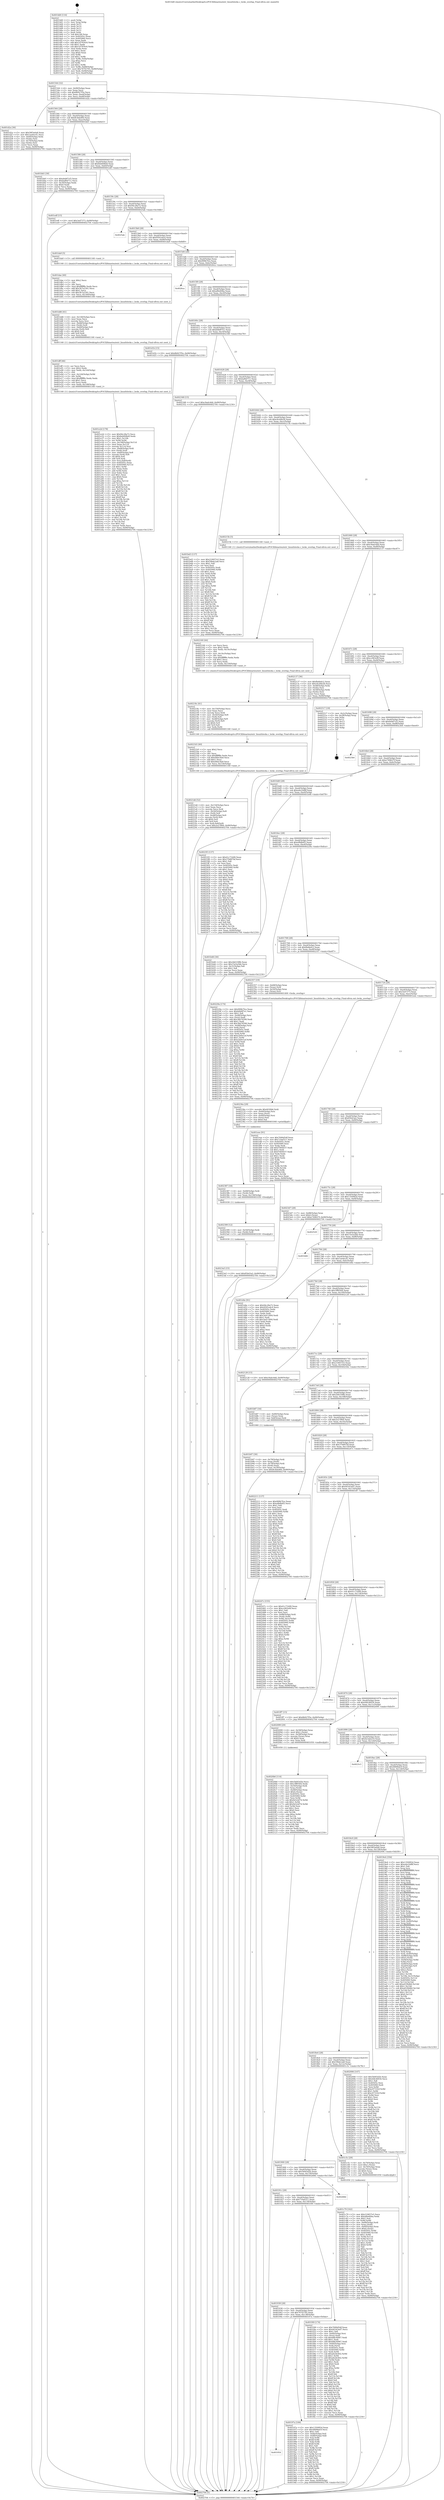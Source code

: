 digraph "0x4014d0" {
  label = "0x4014d0 (/mnt/c/Users/mathe/Desktop/tcc/POCII/binaries/extr_linuxfslocks.c_locks_overlap_Final-ollvm.out::main(0))"
  labelloc = "t"
  node[shape=record]

  Entry [label="",width=0.3,height=0.3,shape=circle,fillcolor=black,style=filled]
  "0x401544" [label="{
     0x401544 [32]\l
     | [instrs]\l
     &nbsp;&nbsp;0x401544 \<+6\>: mov -0x90(%rbp),%eax\l
     &nbsp;&nbsp;0x40154a \<+2\>: mov %eax,%ecx\l
     &nbsp;&nbsp;0x40154c \<+6\>: sub $0x8b927f5e,%ecx\l
     &nbsp;&nbsp;0x401552 \<+6\>: mov %eax,-0xa4(%rbp)\l
     &nbsp;&nbsp;0x401558 \<+6\>: mov %ecx,-0xa8(%rbp)\l
     &nbsp;&nbsp;0x40155e \<+6\>: je 0000000000401d2a \<main+0x85a\>\l
  }"]
  "0x401d2a" [label="{
     0x401d2a [36]\l
     | [instrs]\l
     &nbsp;&nbsp;0x401d2a \<+5\>: mov $0x58f3a0a8,%eax\l
     &nbsp;&nbsp;0x401d2f \<+5\>: mov $0x1ae4ec41,%ecx\l
     &nbsp;&nbsp;0x401d34 \<+4\>: mov -0x60(%rbp),%rdx\l
     &nbsp;&nbsp;0x401d38 \<+2\>: mov (%rdx),%esi\l
     &nbsp;&nbsp;0x401d3a \<+4\>: mov -0x70(%rbp),%rdx\l
     &nbsp;&nbsp;0x401d3e \<+2\>: cmp (%rdx),%esi\l
     &nbsp;&nbsp;0x401d40 \<+3\>: cmovl %ecx,%eax\l
     &nbsp;&nbsp;0x401d43 \<+6\>: mov %eax,-0x90(%rbp)\l
     &nbsp;&nbsp;0x401d49 \<+5\>: jmp 0000000000402704 \<main+0x1234\>\l
  }"]
  "0x401564" [label="{
     0x401564 [28]\l
     | [instrs]\l
     &nbsp;&nbsp;0x401564 \<+5\>: jmp 0000000000401569 \<main+0x99\>\l
     &nbsp;&nbsp;0x401569 \<+6\>: mov -0xa4(%rbp),%eax\l
     &nbsp;&nbsp;0x40156f \<+5\>: sub $0x8c4ded00,%eax\l
     &nbsp;&nbsp;0x401574 \<+6\>: mov %eax,-0xac(%rbp)\l
     &nbsp;&nbsp;0x40157a \<+6\>: je 0000000000401bb5 \<main+0x6e5\>\l
  }"]
  Exit [label="",width=0.3,height=0.3,shape=circle,fillcolor=black,style=filled,peripheries=2]
  "0x401bb5" [label="{
     0x401bb5 [30]\l
     | [instrs]\l
     &nbsp;&nbsp;0x401bb5 \<+5\>: mov $0xdeb87cf3,%eax\l
     &nbsp;&nbsp;0x401bba \<+5\>: mov $0xbaf6d711,%ecx\l
     &nbsp;&nbsp;0x401bbf \<+3\>: mov -0x30(%rbp),%edx\l
     &nbsp;&nbsp;0x401bc2 \<+3\>: cmp $0x0,%edx\l
     &nbsp;&nbsp;0x401bc5 \<+3\>: cmove %ecx,%eax\l
     &nbsp;&nbsp;0x401bc8 \<+6\>: mov %eax,-0x90(%rbp)\l
     &nbsp;&nbsp;0x401bce \<+5\>: jmp 0000000000402704 \<main+0x1234\>\l
  }"]
  "0x401580" [label="{
     0x401580 [28]\l
     | [instrs]\l
     &nbsp;&nbsp;0x401580 \<+5\>: jmp 0000000000401585 \<main+0xb5\>\l
     &nbsp;&nbsp;0x401585 \<+6\>: mov -0xa4(%rbp),%eax\l
     &nbsp;&nbsp;0x40158b \<+5\>: sub $0x8eb008e8,%eax\l
     &nbsp;&nbsp;0x401590 \<+6\>: mov %eax,-0xb0(%rbp)\l
     &nbsp;&nbsp;0x401596 \<+6\>: je 0000000000401edf \<main+0xa0f\>\l
  }"]
  "0x4023a5" [label="{
     0x4023a5 [15]\l
     | [instrs]\l
     &nbsp;&nbsp;0x4023a5 \<+10\>: movl $0x85b43a2,-0x90(%rbp)\l
     &nbsp;&nbsp;0x4023af \<+5\>: jmp 0000000000402704 \<main+0x1234\>\l
  }"]
  "0x401edf" [label="{
     0x401edf [15]\l
     | [instrs]\l
     &nbsp;&nbsp;0x401edf \<+10\>: movl $0x3ed7373,-0x90(%rbp)\l
     &nbsp;&nbsp;0x401ee9 \<+5\>: jmp 0000000000402704 \<main+0x1234\>\l
  }"]
  "0x40159c" [label="{
     0x40159c [28]\l
     | [instrs]\l
     &nbsp;&nbsp;0x40159c \<+5\>: jmp 00000000004015a1 \<main+0xd1\>\l
     &nbsp;&nbsp;0x4015a1 \<+6\>: mov -0xa4(%rbp),%eax\l
     &nbsp;&nbsp;0x4015a7 \<+5\>: sub $0x94c28a72,%eax\l
     &nbsp;&nbsp;0x4015ac \<+6\>: mov %eax,-0xb4(%rbp)\l
     &nbsp;&nbsp;0x4015b2 \<+6\>: je 00000000004025ab \<main+0x10db\>\l
  }"]
  "0x402399" [label="{
     0x402399 [12]\l
     | [instrs]\l
     &nbsp;&nbsp;0x402399 \<+4\>: mov -0x50(%rbp),%rdi\l
     &nbsp;&nbsp;0x40239d \<+3\>: mov (%rdi),%rdi\l
     &nbsp;&nbsp;0x4023a0 \<+5\>: call 0000000000401030 \<free@plt\>\l
     | [calls]\l
     &nbsp;&nbsp;0x401030 \{1\} (unknown)\l
  }"]
  "0x4025ab" [label="{
     0x4025ab\l
  }", style=dashed]
  "0x4015b8" [label="{
     0x4015b8 [28]\l
     | [instrs]\l
     &nbsp;&nbsp;0x4015b8 \<+5\>: jmp 00000000004015bd \<main+0xed\>\l
     &nbsp;&nbsp;0x4015bd \<+6\>: mov -0xa4(%rbp),%eax\l
     &nbsp;&nbsp;0x4015c3 \<+5\>: sub $0x9591edc4,%eax\l
     &nbsp;&nbsp;0x4015c8 \<+6\>: mov %eax,-0xb8(%rbp)\l
     &nbsp;&nbsp;0x4015ce \<+6\>: je 0000000000401da9 \<main+0x8d9\>\l
  }"]
  "0x402387" [label="{
     0x402387 [18]\l
     | [instrs]\l
     &nbsp;&nbsp;0x402387 \<+4\>: mov -0x68(%rbp),%rdi\l
     &nbsp;&nbsp;0x40238b \<+3\>: mov (%rdi),%rdi\l
     &nbsp;&nbsp;0x40238e \<+6\>: mov %eax,-0x158(%rbp)\l
     &nbsp;&nbsp;0x402394 \<+5\>: call 0000000000401030 \<free@plt\>\l
     | [calls]\l
     &nbsp;&nbsp;0x401030 \{1\} (unknown)\l
  }"]
  "0x401da9" [label="{
     0x401da9 [5]\l
     | [instrs]\l
     &nbsp;&nbsp;0x401da9 \<+5\>: call 0000000000401160 \<next_i\>\l
     | [calls]\l
     &nbsp;&nbsp;0x401160 \{1\} (/mnt/c/Users/mathe/Desktop/tcc/POCII/binaries/extr_linuxfslocks.c_locks_overlap_Final-ollvm.out::next_i)\l
  }"]
  "0x4015d4" [label="{
     0x4015d4 [28]\l
     | [instrs]\l
     &nbsp;&nbsp;0x4015d4 \<+5\>: jmp 00000000004015d9 \<main+0x109\>\l
     &nbsp;&nbsp;0x4015d9 \<+6\>: mov -0xa4(%rbp),%eax\l
     &nbsp;&nbsp;0x4015df \<+5\>: sub $0x999b7fce,%eax\l
     &nbsp;&nbsp;0x4015e4 \<+6\>: mov %eax,-0xbc(%rbp)\l
     &nbsp;&nbsp;0x4015ea \<+6\>: je 00000000004026ca \<main+0x11fa\>\l
  }"]
  "0x40236a" [label="{
     0x40236a [29]\l
     | [instrs]\l
     &nbsp;&nbsp;0x40236a \<+10\>: movabs $0x4030b6,%rdi\l
     &nbsp;&nbsp;0x402374 \<+4\>: mov -0x40(%rbp),%rsi\l
     &nbsp;&nbsp;0x402378 \<+2\>: mov %eax,(%rsi)\l
     &nbsp;&nbsp;0x40237a \<+4\>: mov -0x40(%rbp),%rsi\l
     &nbsp;&nbsp;0x40237e \<+2\>: mov (%rsi),%esi\l
     &nbsp;&nbsp;0x402380 \<+2\>: mov $0x0,%al\l
     &nbsp;&nbsp;0x402382 \<+5\>: call 0000000000401040 \<printf@plt\>\l
     | [calls]\l
     &nbsp;&nbsp;0x401040 \{1\} (unknown)\l
  }"]
  "0x4026ca" [label="{
     0x4026ca\l
  }", style=dashed]
  "0x4015f0" [label="{
     0x4015f0 [28]\l
     | [instrs]\l
     &nbsp;&nbsp;0x4015f0 \<+5\>: jmp 00000000004015f5 \<main+0x125\>\l
     &nbsp;&nbsp;0x4015f5 \<+6\>: mov -0xa4(%rbp),%eax\l
     &nbsp;&nbsp;0x4015fb \<+5\>: sub $0xaf6e60ba,%eax\l
     &nbsp;&nbsp;0x401600 \<+6\>: mov %eax,-0xc0(%rbp)\l
     &nbsp;&nbsp;0x401606 \<+6\>: je 0000000000401d1b \<main+0x84b\>\l
  }"]
  "0x4021dd" [label="{
     0x4021dd [52]\l
     | [instrs]\l
     &nbsp;&nbsp;0x4021dd \<+6\>: mov -0x154(%rbp),%ecx\l
     &nbsp;&nbsp;0x4021e3 \<+3\>: imul %eax,%ecx\l
     &nbsp;&nbsp;0x4021e6 \<+3\>: movslq %ecx,%rdi\l
     &nbsp;&nbsp;0x4021e9 \<+4\>: mov -0x50(%rbp),%r8\l
     &nbsp;&nbsp;0x4021ed \<+3\>: mov (%r8),%r8\l
     &nbsp;&nbsp;0x4021f0 \<+4\>: mov -0x48(%rbp),%r9\l
     &nbsp;&nbsp;0x4021f4 \<+3\>: movslq (%r9),%r9\l
     &nbsp;&nbsp;0x4021f7 \<+4\>: shl $0x4,%r9\l
     &nbsp;&nbsp;0x4021fb \<+3\>: add %r9,%r8\l
     &nbsp;&nbsp;0x4021fe \<+4\>: mov %rdi,0x8(%r8)\l
     &nbsp;&nbsp;0x402202 \<+10\>: movl $0x2e27ff44,-0x90(%rbp)\l
     &nbsp;&nbsp;0x40220c \<+5\>: jmp 0000000000402704 \<main+0x1234\>\l
  }"]
  "0x401d1b" [label="{
     0x401d1b [15]\l
     | [instrs]\l
     &nbsp;&nbsp;0x401d1b \<+10\>: movl $0x8b927f5e,-0x90(%rbp)\l
     &nbsp;&nbsp;0x401d25 \<+5\>: jmp 0000000000402704 \<main+0x1234\>\l
  }"]
  "0x40160c" [label="{
     0x40160c [28]\l
     | [instrs]\l
     &nbsp;&nbsp;0x40160c \<+5\>: jmp 0000000000401611 \<main+0x141\>\l
     &nbsp;&nbsp;0x401611 \<+6\>: mov -0xa4(%rbp),%eax\l
     &nbsp;&nbsp;0x401617 \<+5\>: sub $0xb0b9f7e1,%eax\l
     &nbsp;&nbsp;0x40161c \<+6\>: mov %eax,-0xc4(%rbp)\l
     &nbsp;&nbsp;0x401622 \<+6\>: je 0000000000402348 \<main+0xe78\>\l
  }"]
  "0x4021b5" [label="{
     0x4021b5 [40]\l
     | [instrs]\l
     &nbsp;&nbsp;0x4021b5 \<+5\>: mov $0x2,%ecx\l
     &nbsp;&nbsp;0x4021ba \<+1\>: cltd\l
     &nbsp;&nbsp;0x4021bb \<+2\>: idiv %ecx\l
     &nbsp;&nbsp;0x4021bd \<+6\>: imul $0xfffffffe,%edx,%ecx\l
     &nbsp;&nbsp;0x4021c3 \<+6\>: sub $0xd4be3fa9,%ecx\l
     &nbsp;&nbsp;0x4021c9 \<+3\>: add $0x1,%ecx\l
     &nbsp;&nbsp;0x4021cc \<+6\>: add $0xd4be3fa9,%ecx\l
     &nbsp;&nbsp;0x4021d2 \<+6\>: mov %ecx,-0x154(%rbp)\l
     &nbsp;&nbsp;0x4021d8 \<+5\>: call 0000000000401160 \<next_i\>\l
     | [calls]\l
     &nbsp;&nbsp;0x401160 \{1\} (/mnt/c/Users/mathe/Desktop/tcc/POCII/binaries/extr_linuxfslocks.c_locks_overlap_Final-ollvm.out::next_i)\l
  }"]
  "0x402348" [label="{
     0x402348 [15]\l
     | [instrs]\l
     &nbsp;&nbsp;0x402348 \<+10\>: movl $0xc9adc4dd,-0x90(%rbp)\l
     &nbsp;&nbsp;0x402352 \<+5\>: jmp 0000000000402704 \<main+0x1234\>\l
  }"]
  "0x401628" [label="{
     0x401628 [28]\l
     | [instrs]\l
     &nbsp;&nbsp;0x401628 \<+5\>: jmp 000000000040162d \<main+0x15d\>\l
     &nbsp;&nbsp;0x40162d \<+6\>: mov -0xa4(%rbp),%eax\l
     &nbsp;&nbsp;0x401633 \<+5\>: sub $0xbaf6d711,%eax\l
     &nbsp;&nbsp;0x401638 \<+6\>: mov %eax,-0xc8(%rbp)\l
     &nbsp;&nbsp;0x40163e \<+6\>: je 0000000000401bd3 \<main+0x703\>\l
  }"]
  "0x40218c" [label="{
     0x40218c [41]\l
     | [instrs]\l
     &nbsp;&nbsp;0x40218c \<+6\>: mov -0x150(%rbp),%ecx\l
     &nbsp;&nbsp;0x402192 \<+3\>: imul %eax,%ecx\l
     &nbsp;&nbsp;0x402195 \<+3\>: movslq %ecx,%rdi\l
     &nbsp;&nbsp;0x402198 \<+4\>: mov -0x50(%rbp),%r8\l
     &nbsp;&nbsp;0x40219c \<+3\>: mov (%r8),%r8\l
     &nbsp;&nbsp;0x40219f \<+4\>: mov -0x48(%rbp),%r9\l
     &nbsp;&nbsp;0x4021a3 \<+3\>: movslq (%r9),%r9\l
     &nbsp;&nbsp;0x4021a6 \<+4\>: shl $0x4,%r9\l
     &nbsp;&nbsp;0x4021aa \<+3\>: add %r9,%r8\l
     &nbsp;&nbsp;0x4021ad \<+3\>: mov %rdi,(%r8)\l
     &nbsp;&nbsp;0x4021b0 \<+5\>: call 0000000000401160 \<next_i\>\l
     | [calls]\l
     &nbsp;&nbsp;0x401160 \{1\} (/mnt/c/Users/mathe/Desktop/tcc/POCII/binaries/extr_linuxfslocks.c_locks_overlap_Final-ollvm.out::next_i)\l
  }"]
  "0x401bd3" [label="{
     0x401bd3 [137]\l
     | [instrs]\l
     &nbsp;&nbsp;0x401bd3 \<+5\>: mov $0x210657e5,%eax\l
     &nbsp;&nbsp;0x401bd8 \<+5\>: mov $0x59bdc2a8,%ecx\l
     &nbsp;&nbsp;0x401bdd \<+2\>: mov $0x1,%dl\l
     &nbsp;&nbsp;0x401bdf \<+2\>: xor %esi,%esi\l
     &nbsp;&nbsp;0x401be1 \<+7\>: mov 0x40505c,%edi\l
     &nbsp;&nbsp;0x401be8 \<+8\>: mov 0x405060,%r8d\l
     &nbsp;&nbsp;0x401bf0 \<+3\>: sub $0x1,%esi\l
     &nbsp;&nbsp;0x401bf3 \<+3\>: mov %edi,%r9d\l
     &nbsp;&nbsp;0x401bf6 \<+3\>: add %esi,%r9d\l
     &nbsp;&nbsp;0x401bf9 \<+4\>: imul %r9d,%edi\l
     &nbsp;&nbsp;0x401bfd \<+3\>: and $0x1,%edi\l
     &nbsp;&nbsp;0x401c00 \<+3\>: cmp $0x0,%edi\l
     &nbsp;&nbsp;0x401c03 \<+4\>: sete %r10b\l
     &nbsp;&nbsp;0x401c07 \<+4\>: cmp $0xa,%r8d\l
     &nbsp;&nbsp;0x401c0b \<+4\>: setl %r11b\l
     &nbsp;&nbsp;0x401c0f \<+3\>: mov %r10b,%bl\l
     &nbsp;&nbsp;0x401c12 \<+3\>: xor $0xff,%bl\l
     &nbsp;&nbsp;0x401c15 \<+3\>: mov %r11b,%r14b\l
     &nbsp;&nbsp;0x401c18 \<+4\>: xor $0xff,%r14b\l
     &nbsp;&nbsp;0x401c1c \<+3\>: xor $0x1,%dl\l
     &nbsp;&nbsp;0x401c1f \<+3\>: mov %bl,%r15b\l
     &nbsp;&nbsp;0x401c22 \<+4\>: and $0xff,%r15b\l
     &nbsp;&nbsp;0x401c26 \<+3\>: and %dl,%r10b\l
     &nbsp;&nbsp;0x401c29 \<+3\>: mov %r14b,%r12b\l
     &nbsp;&nbsp;0x401c2c \<+4\>: and $0xff,%r12b\l
     &nbsp;&nbsp;0x401c30 \<+3\>: and %dl,%r11b\l
     &nbsp;&nbsp;0x401c33 \<+3\>: or %r10b,%r15b\l
     &nbsp;&nbsp;0x401c36 \<+3\>: or %r11b,%r12b\l
     &nbsp;&nbsp;0x401c39 \<+3\>: xor %r12b,%r15b\l
     &nbsp;&nbsp;0x401c3c \<+3\>: or %r14b,%bl\l
     &nbsp;&nbsp;0x401c3f \<+3\>: xor $0xff,%bl\l
     &nbsp;&nbsp;0x401c42 \<+3\>: or $0x1,%dl\l
     &nbsp;&nbsp;0x401c45 \<+2\>: and %dl,%bl\l
     &nbsp;&nbsp;0x401c47 \<+3\>: or %bl,%r15b\l
     &nbsp;&nbsp;0x401c4a \<+4\>: test $0x1,%r15b\l
     &nbsp;&nbsp;0x401c4e \<+3\>: cmovne %ecx,%eax\l
     &nbsp;&nbsp;0x401c51 \<+6\>: mov %eax,-0x90(%rbp)\l
     &nbsp;&nbsp;0x401c57 \<+5\>: jmp 0000000000402704 \<main+0x1234\>\l
  }"]
  "0x401644" [label="{
     0x401644 [28]\l
     | [instrs]\l
     &nbsp;&nbsp;0x401644 \<+5\>: jmp 0000000000401649 \<main+0x179\>\l
     &nbsp;&nbsp;0x401649 \<+6\>: mov -0xa4(%rbp),%eax\l
     &nbsp;&nbsp;0x40164f \<+5\>: sub $0xc6cd4b28,%eax\l
     &nbsp;&nbsp;0x401654 \<+6\>: mov %eax,-0xcc(%rbp)\l
     &nbsp;&nbsp;0x40165a \<+6\>: je 000000000040215b \<main+0xc8b\>\l
  }"]
  "0x402160" [label="{
     0x402160 [44]\l
     | [instrs]\l
     &nbsp;&nbsp;0x402160 \<+2\>: xor %ecx,%ecx\l
     &nbsp;&nbsp;0x402162 \<+5\>: mov $0x2,%edx\l
     &nbsp;&nbsp;0x402167 \<+6\>: mov %edx,-0x14c(%rbp)\l
     &nbsp;&nbsp;0x40216d \<+1\>: cltd\l
     &nbsp;&nbsp;0x40216e \<+6\>: mov -0x14c(%rbp),%esi\l
     &nbsp;&nbsp;0x402174 \<+2\>: idiv %esi\l
     &nbsp;&nbsp;0x402176 \<+6\>: imul $0xfffffffe,%edx,%edx\l
     &nbsp;&nbsp;0x40217c \<+3\>: sub $0x1,%ecx\l
     &nbsp;&nbsp;0x40217f \<+2\>: sub %ecx,%edx\l
     &nbsp;&nbsp;0x402181 \<+6\>: mov %edx,-0x150(%rbp)\l
     &nbsp;&nbsp;0x402187 \<+5\>: call 0000000000401160 \<next_i\>\l
     | [calls]\l
     &nbsp;&nbsp;0x401160 \{1\} (/mnt/c/Users/mathe/Desktop/tcc/POCII/binaries/extr_linuxfslocks.c_locks_overlap_Final-ollvm.out::next_i)\l
  }"]
  "0x40215b" [label="{
     0x40215b [5]\l
     | [instrs]\l
     &nbsp;&nbsp;0x40215b \<+5\>: call 0000000000401160 \<next_i\>\l
     | [calls]\l
     &nbsp;&nbsp;0x401160 \{1\} (/mnt/c/Users/mathe/Desktop/tcc/POCII/binaries/extr_linuxfslocks.c_locks_overlap_Final-ollvm.out::next_i)\l
  }"]
  "0x401660" [label="{
     0x401660 [28]\l
     | [instrs]\l
     &nbsp;&nbsp;0x401660 \<+5\>: jmp 0000000000401665 \<main+0x195\>\l
     &nbsp;&nbsp;0x401665 \<+6\>: mov -0xa4(%rbp),%eax\l
     &nbsp;&nbsp;0x40166b \<+5\>: sub $0xc9adc4dd,%eax\l
     &nbsp;&nbsp;0x401670 \<+6\>: mov %eax,-0xd0(%rbp)\l
     &nbsp;&nbsp;0x401676 \<+6\>: je 0000000000402137 \<main+0xc67\>\l
  }"]
  "0x4020b6" [label="{
     0x4020b6 [114]\l
     | [instrs]\l
     &nbsp;&nbsp;0x4020b6 \<+5\>: mov $0x5bf45d2b,%ecx\l
     &nbsp;&nbsp;0x4020bb \<+5\>: mov $0x1fff0564,%edx\l
     &nbsp;&nbsp;0x4020c0 \<+4\>: mov -0x50(%rbp),%rdi\l
     &nbsp;&nbsp;0x4020c4 \<+3\>: mov %rax,(%rdi)\l
     &nbsp;&nbsp;0x4020c7 \<+4\>: mov -0x48(%rbp),%rax\l
     &nbsp;&nbsp;0x4020cb \<+6\>: movl $0x0,(%rax)\l
     &nbsp;&nbsp;0x4020d1 \<+7\>: mov 0x40505c,%esi\l
     &nbsp;&nbsp;0x4020d8 \<+8\>: mov 0x405060,%r8d\l
     &nbsp;&nbsp;0x4020e0 \<+3\>: mov %esi,%r9d\l
     &nbsp;&nbsp;0x4020e3 \<+7\>: sub $0x9e5cbf74,%r9d\l
     &nbsp;&nbsp;0x4020ea \<+4\>: sub $0x1,%r9d\l
     &nbsp;&nbsp;0x4020ee \<+7\>: add $0x9e5cbf74,%r9d\l
     &nbsp;&nbsp;0x4020f5 \<+4\>: imul %r9d,%esi\l
     &nbsp;&nbsp;0x4020f9 \<+3\>: and $0x1,%esi\l
     &nbsp;&nbsp;0x4020fc \<+3\>: cmp $0x0,%esi\l
     &nbsp;&nbsp;0x4020ff \<+4\>: sete %r10b\l
     &nbsp;&nbsp;0x402103 \<+4\>: cmp $0xa,%r8d\l
     &nbsp;&nbsp;0x402107 \<+4\>: setl %r11b\l
     &nbsp;&nbsp;0x40210b \<+3\>: mov %r10b,%bl\l
     &nbsp;&nbsp;0x40210e \<+3\>: and %r11b,%bl\l
     &nbsp;&nbsp;0x402111 \<+3\>: xor %r11b,%r10b\l
     &nbsp;&nbsp;0x402114 \<+3\>: or %r10b,%bl\l
     &nbsp;&nbsp;0x402117 \<+3\>: test $0x1,%bl\l
     &nbsp;&nbsp;0x40211a \<+3\>: cmovne %edx,%ecx\l
     &nbsp;&nbsp;0x40211d \<+6\>: mov %ecx,-0x90(%rbp)\l
     &nbsp;&nbsp;0x402123 \<+5\>: jmp 0000000000402704 \<main+0x1234\>\l
  }"]
  "0x402137" [label="{
     0x402137 [36]\l
     | [instrs]\l
     &nbsp;&nbsp;0x402137 \<+5\>: mov $0xfbddefc2,%eax\l
     &nbsp;&nbsp;0x40213c \<+5\>: mov $0xc6cd4b28,%ecx\l
     &nbsp;&nbsp;0x402141 \<+4\>: mov -0x48(%rbp),%rdx\l
     &nbsp;&nbsp;0x402145 \<+2\>: mov (%rdx),%esi\l
     &nbsp;&nbsp;0x402147 \<+4\>: mov -0x58(%rbp),%rdx\l
     &nbsp;&nbsp;0x40214b \<+2\>: cmp (%rdx),%esi\l
     &nbsp;&nbsp;0x40214d \<+3\>: cmovl %ecx,%eax\l
     &nbsp;&nbsp;0x402150 \<+6\>: mov %eax,-0x90(%rbp)\l
     &nbsp;&nbsp;0x402156 \<+5\>: jmp 0000000000402704 \<main+0x1234\>\l
  }"]
  "0x40167c" [label="{
     0x40167c [28]\l
     | [instrs]\l
     &nbsp;&nbsp;0x40167c \<+5\>: jmp 0000000000401681 \<main+0x1b1\>\l
     &nbsp;&nbsp;0x401681 \<+6\>: mov -0xa4(%rbp),%eax\l
     &nbsp;&nbsp;0x401687 \<+5\>: sub $0xcc083e9f,%eax\l
     &nbsp;&nbsp;0x40168c \<+6\>: mov %eax,-0xd4(%rbp)\l
     &nbsp;&nbsp;0x401692 \<+6\>: je 0000000000402517 \<main+0x1047\>\l
  }"]
  "0x401e2d" [label="{
     0x401e2d [178]\l
     | [instrs]\l
     &nbsp;&nbsp;0x401e2d \<+5\>: mov $0x94c28a72,%ecx\l
     &nbsp;&nbsp;0x401e32 \<+5\>: mov $0x8eb008e8,%edx\l
     &nbsp;&nbsp;0x401e37 \<+3\>: mov $0x1,%r10b\l
     &nbsp;&nbsp;0x401e3a \<+3\>: xor %r9d,%r9d\l
     &nbsp;&nbsp;0x401e3d \<+7\>: mov -0x148(%rbp),%r11d\l
     &nbsp;&nbsp;0x401e44 \<+4\>: imul %eax,%r11d\l
     &nbsp;&nbsp;0x401e48 \<+3\>: movslq %r11d,%rsi\l
     &nbsp;&nbsp;0x401e4b \<+4\>: mov -0x68(%rbp),%rdi\l
     &nbsp;&nbsp;0x401e4f \<+3\>: mov (%rdi),%rdi\l
     &nbsp;&nbsp;0x401e52 \<+4\>: mov -0x60(%rbp),%r8\l
     &nbsp;&nbsp;0x401e56 \<+3\>: movslq (%r8),%r8\l
     &nbsp;&nbsp;0x401e59 \<+4\>: shl $0x4,%r8\l
     &nbsp;&nbsp;0x401e5d \<+3\>: add %r8,%rdi\l
     &nbsp;&nbsp;0x401e60 \<+4\>: mov %rsi,0x8(%rdi)\l
     &nbsp;&nbsp;0x401e64 \<+7\>: mov 0x40505c,%eax\l
     &nbsp;&nbsp;0x401e6b \<+8\>: mov 0x405060,%r11d\l
     &nbsp;&nbsp;0x401e73 \<+4\>: sub $0x1,%r9d\l
     &nbsp;&nbsp;0x401e77 \<+2\>: mov %eax,%ebx\l
     &nbsp;&nbsp;0x401e79 \<+3\>: add %r9d,%ebx\l
     &nbsp;&nbsp;0x401e7c \<+3\>: imul %ebx,%eax\l
     &nbsp;&nbsp;0x401e7f \<+3\>: and $0x1,%eax\l
     &nbsp;&nbsp;0x401e82 \<+3\>: cmp $0x0,%eax\l
     &nbsp;&nbsp;0x401e85 \<+4\>: sete %r14b\l
     &nbsp;&nbsp;0x401e89 \<+4\>: cmp $0xa,%r11d\l
     &nbsp;&nbsp;0x401e8d \<+4\>: setl %r15b\l
     &nbsp;&nbsp;0x401e91 \<+3\>: mov %r14b,%r12b\l
     &nbsp;&nbsp;0x401e94 \<+4\>: xor $0xff,%r12b\l
     &nbsp;&nbsp;0x401e98 \<+3\>: mov %r15b,%r13b\l
     &nbsp;&nbsp;0x401e9b \<+4\>: xor $0xff,%r13b\l
     &nbsp;&nbsp;0x401e9f \<+4\>: xor $0x1,%r10b\l
     &nbsp;&nbsp;0x401ea3 \<+3\>: mov %r12b,%al\l
     &nbsp;&nbsp;0x401ea6 \<+2\>: and $0xff,%al\l
     &nbsp;&nbsp;0x401ea8 \<+3\>: and %r10b,%r14b\l
     &nbsp;&nbsp;0x401eab \<+3\>: mov %r13b,%sil\l
     &nbsp;&nbsp;0x401eae \<+4\>: and $0xff,%sil\l
     &nbsp;&nbsp;0x401eb2 \<+3\>: and %r10b,%r15b\l
     &nbsp;&nbsp;0x401eb5 \<+3\>: or %r14b,%al\l
     &nbsp;&nbsp;0x401eb8 \<+3\>: or %r15b,%sil\l
     &nbsp;&nbsp;0x401ebb \<+3\>: xor %sil,%al\l
     &nbsp;&nbsp;0x401ebe \<+3\>: or %r13b,%r12b\l
     &nbsp;&nbsp;0x401ec1 \<+4\>: xor $0xff,%r12b\l
     &nbsp;&nbsp;0x401ec5 \<+4\>: or $0x1,%r10b\l
     &nbsp;&nbsp;0x401ec9 \<+3\>: and %r10b,%r12b\l
     &nbsp;&nbsp;0x401ecc \<+3\>: or %r12b,%al\l
     &nbsp;&nbsp;0x401ecf \<+2\>: test $0x1,%al\l
     &nbsp;&nbsp;0x401ed1 \<+3\>: cmovne %edx,%ecx\l
     &nbsp;&nbsp;0x401ed4 \<+6\>: mov %ecx,-0x90(%rbp)\l
     &nbsp;&nbsp;0x401eda \<+5\>: jmp 0000000000402704 \<main+0x1234\>\l
  }"]
  "0x402517" [label="{
     0x402517 [18]\l
     | [instrs]\l
     &nbsp;&nbsp;0x402517 \<+3\>: mov -0x2c(%rbp),%eax\l
     &nbsp;&nbsp;0x40251a \<+4\>: lea -0x28(%rbp),%rsp\l
     &nbsp;&nbsp;0x40251e \<+1\>: pop %rbx\l
     &nbsp;&nbsp;0x40251f \<+2\>: pop %r12\l
     &nbsp;&nbsp;0x402521 \<+2\>: pop %r13\l
     &nbsp;&nbsp;0x402523 \<+2\>: pop %r14\l
     &nbsp;&nbsp;0x402525 \<+2\>: pop %r15\l
     &nbsp;&nbsp;0x402527 \<+1\>: pop %rbp\l
     &nbsp;&nbsp;0x402528 \<+1\>: ret\l
  }"]
  "0x401698" [label="{
     0x401698 [28]\l
     | [instrs]\l
     &nbsp;&nbsp;0x401698 \<+5\>: jmp 000000000040169d \<main+0x1cd\>\l
     &nbsp;&nbsp;0x40169d \<+6\>: mov -0xa4(%rbp),%eax\l
     &nbsp;&nbsp;0x4016a3 \<+5\>: sub $0xdeb87cf3,%eax\l
     &nbsp;&nbsp;0x4016a8 \<+6\>: mov %eax,-0xd8(%rbp)\l
     &nbsp;&nbsp;0x4016ae \<+6\>: je 00000000004023b4 \<main+0xee4\>\l
  }"]
  "0x401dff" [label="{
     0x401dff [46]\l
     | [instrs]\l
     &nbsp;&nbsp;0x401dff \<+2\>: xor %ecx,%ecx\l
     &nbsp;&nbsp;0x401e01 \<+5\>: mov $0x2,%edx\l
     &nbsp;&nbsp;0x401e06 \<+6\>: mov %edx,-0x144(%rbp)\l
     &nbsp;&nbsp;0x401e0c \<+1\>: cltd\l
     &nbsp;&nbsp;0x401e0d \<+7\>: mov -0x144(%rbp),%r9d\l
     &nbsp;&nbsp;0x401e14 \<+3\>: idiv %r9d\l
     &nbsp;&nbsp;0x401e17 \<+6\>: imul $0xfffffffe,%edx,%edx\l
     &nbsp;&nbsp;0x401e1d \<+3\>: sub $0x1,%ecx\l
     &nbsp;&nbsp;0x401e20 \<+2\>: sub %ecx,%edx\l
     &nbsp;&nbsp;0x401e22 \<+6\>: mov %edx,-0x148(%rbp)\l
     &nbsp;&nbsp;0x401e28 \<+5\>: call 0000000000401160 \<next_i\>\l
     | [calls]\l
     &nbsp;&nbsp;0x401160 \{1\} (/mnt/c/Users/mathe/Desktop/tcc/POCII/binaries/extr_linuxfslocks.c_locks_overlap_Final-ollvm.out::next_i)\l
  }"]
  "0x4023b4" [label="{
     0x4023b4\l
  }", style=dashed]
  "0x4016b4" [label="{
     0x4016b4 [28]\l
     | [instrs]\l
     &nbsp;&nbsp;0x4016b4 \<+5\>: jmp 00000000004016b9 \<main+0x1e9\>\l
     &nbsp;&nbsp;0x4016b9 \<+6\>: mov -0xa4(%rbp),%eax\l
     &nbsp;&nbsp;0x4016bf \<+5\>: sub $0xe749627f,%eax\l
     &nbsp;&nbsp;0x4016c4 \<+6\>: mov %eax,-0xdc(%rbp)\l
     &nbsp;&nbsp;0x4016ca \<+6\>: je 00000000004023f3 \<main+0xf23\>\l
  }"]
  "0x401dd6" [label="{
     0x401dd6 [41]\l
     | [instrs]\l
     &nbsp;&nbsp;0x401dd6 \<+6\>: mov -0x140(%rbp),%ecx\l
     &nbsp;&nbsp;0x401ddc \<+3\>: imul %eax,%ecx\l
     &nbsp;&nbsp;0x401ddf \<+3\>: movslq %ecx,%rsi\l
     &nbsp;&nbsp;0x401de2 \<+4\>: mov -0x68(%rbp),%rdi\l
     &nbsp;&nbsp;0x401de6 \<+3\>: mov (%rdi),%rdi\l
     &nbsp;&nbsp;0x401de9 \<+4\>: mov -0x60(%rbp),%r8\l
     &nbsp;&nbsp;0x401ded \<+3\>: movslq (%r8),%r8\l
     &nbsp;&nbsp;0x401df0 \<+4\>: shl $0x4,%r8\l
     &nbsp;&nbsp;0x401df4 \<+3\>: add %r8,%rdi\l
     &nbsp;&nbsp;0x401df7 \<+3\>: mov %rsi,(%rdi)\l
     &nbsp;&nbsp;0x401dfa \<+5\>: call 0000000000401160 \<next_i\>\l
     | [calls]\l
     &nbsp;&nbsp;0x401160 \{1\} (/mnt/c/Users/mathe/Desktop/tcc/POCII/binaries/extr_linuxfslocks.c_locks_overlap_Final-ollvm.out::next_i)\l
  }"]
  "0x4023f3" [label="{
     0x4023f3 [137]\l
     | [instrs]\l
     &nbsp;&nbsp;0x4023f3 \<+5\>: mov $0x41c71b99,%eax\l
     &nbsp;&nbsp;0x4023f8 \<+5\>: mov $0x37b897bf,%ecx\l
     &nbsp;&nbsp;0x4023fd \<+2\>: mov $0x1,%dl\l
     &nbsp;&nbsp;0x4023ff \<+2\>: xor %esi,%esi\l
     &nbsp;&nbsp;0x402401 \<+7\>: mov 0x40505c,%edi\l
     &nbsp;&nbsp;0x402408 \<+8\>: mov 0x405060,%r8d\l
     &nbsp;&nbsp;0x402410 \<+3\>: sub $0x1,%esi\l
     &nbsp;&nbsp;0x402413 \<+3\>: mov %edi,%r9d\l
     &nbsp;&nbsp;0x402416 \<+3\>: add %esi,%r9d\l
     &nbsp;&nbsp;0x402419 \<+4\>: imul %r9d,%edi\l
     &nbsp;&nbsp;0x40241d \<+3\>: and $0x1,%edi\l
     &nbsp;&nbsp;0x402420 \<+3\>: cmp $0x0,%edi\l
     &nbsp;&nbsp;0x402423 \<+4\>: sete %r10b\l
     &nbsp;&nbsp;0x402427 \<+4\>: cmp $0xa,%r8d\l
     &nbsp;&nbsp;0x40242b \<+4\>: setl %r11b\l
     &nbsp;&nbsp;0x40242f \<+3\>: mov %r10b,%bl\l
     &nbsp;&nbsp;0x402432 \<+3\>: xor $0xff,%bl\l
     &nbsp;&nbsp;0x402435 \<+3\>: mov %r11b,%r14b\l
     &nbsp;&nbsp;0x402438 \<+4\>: xor $0xff,%r14b\l
     &nbsp;&nbsp;0x40243c \<+3\>: xor $0x1,%dl\l
     &nbsp;&nbsp;0x40243f \<+3\>: mov %bl,%r15b\l
     &nbsp;&nbsp;0x402442 \<+4\>: and $0xff,%r15b\l
     &nbsp;&nbsp;0x402446 \<+3\>: and %dl,%r10b\l
     &nbsp;&nbsp;0x402449 \<+3\>: mov %r14b,%r12b\l
     &nbsp;&nbsp;0x40244c \<+4\>: and $0xff,%r12b\l
     &nbsp;&nbsp;0x402450 \<+3\>: and %dl,%r11b\l
     &nbsp;&nbsp;0x402453 \<+3\>: or %r10b,%r15b\l
     &nbsp;&nbsp;0x402456 \<+3\>: or %r11b,%r12b\l
     &nbsp;&nbsp;0x402459 \<+3\>: xor %r12b,%r15b\l
     &nbsp;&nbsp;0x40245c \<+3\>: or %r14b,%bl\l
     &nbsp;&nbsp;0x40245f \<+3\>: xor $0xff,%bl\l
     &nbsp;&nbsp;0x402462 \<+3\>: or $0x1,%dl\l
     &nbsp;&nbsp;0x402465 \<+2\>: and %dl,%bl\l
     &nbsp;&nbsp;0x402467 \<+3\>: or %bl,%r15b\l
     &nbsp;&nbsp;0x40246a \<+4\>: test $0x1,%r15b\l
     &nbsp;&nbsp;0x40246e \<+3\>: cmovne %ecx,%eax\l
     &nbsp;&nbsp;0x402471 \<+6\>: mov %eax,-0x90(%rbp)\l
     &nbsp;&nbsp;0x402477 \<+5\>: jmp 0000000000402704 \<main+0x1234\>\l
  }"]
  "0x4016d0" [label="{
     0x4016d0 [28]\l
     | [instrs]\l
     &nbsp;&nbsp;0x4016d0 \<+5\>: jmp 00000000004016d5 \<main+0x205\>\l
     &nbsp;&nbsp;0x4016d5 \<+6\>: mov -0xa4(%rbp),%eax\l
     &nbsp;&nbsp;0x4016db \<+5\>: sub $0xeda10d8f,%eax\l
     &nbsp;&nbsp;0x4016e0 \<+6\>: mov %eax,-0xe0(%rbp)\l
     &nbsp;&nbsp;0x4016e6 \<+6\>: je 0000000000401b48 \<main+0x678\>\l
  }"]
  "0x401dae" [label="{
     0x401dae [40]\l
     | [instrs]\l
     &nbsp;&nbsp;0x401dae \<+5\>: mov $0x2,%ecx\l
     &nbsp;&nbsp;0x401db3 \<+1\>: cltd\l
     &nbsp;&nbsp;0x401db4 \<+2\>: idiv %ecx\l
     &nbsp;&nbsp;0x401db6 \<+6\>: imul $0xfffffffe,%edx,%ecx\l
     &nbsp;&nbsp;0x401dbc \<+6\>: add $0x3b7a2301,%ecx\l
     &nbsp;&nbsp;0x401dc2 \<+3\>: add $0x1,%ecx\l
     &nbsp;&nbsp;0x401dc5 \<+6\>: sub $0x3b7a2301,%ecx\l
     &nbsp;&nbsp;0x401dcb \<+6\>: mov %ecx,-0x140(%rbp)\l
     &nbsp;&nbsp;0x401dd1 \<+5\>: call 0000000000401160 \<next_i\>\l
     | [calls]\l
     &nbsp;&nbsp;0x401160 \{1\} (/mnt/c/Users/mathe/Desktop/tcc/POCII/binaries/extr_linuxfslocks.c_locks_overlap_Final-ollvm.out::next_i)\l
  }"]
  "0x401b48" [label="{
     0x401b48 [30]\l
     | [instrs]\l
     &nbsp;&nbsp;0x401b48 \<+5\>: mov $0x2b6339fb,%eax\l
     &nbsp;&nbsp;0x401b4d \<+5\>: mov $0x15e5a5bb,%ecx\l
     &nbsp;&nbsp;0x401b52 \<+3\>: mov -0x31(%rbp),%dl\l
     &nbsp;&nbsp;0x401b55 \<+3\>: test $0x1,%dl\l
     &nbsp;&nbsp;0x401b58 \<+3\>: cmovne %ecx,%eax\l
     &nbsp;&nbsp;0x401b5b \<+6\>: mov %eax,-0x90(%rbp)\l
     &nbsp;&nbsp;0x401b61 \<+5\>: jmp 0000000000402704 \<main+0x1234\>\l
  }"]
  "0x4016ec" [label="{
     0x4016ec [28]\l
     | [instrs]\l
     &nbsp;&nbsp;0x4016ec \<+5\>: jmp 00000000004016f1 \<main+0x221\>\l
     &nbsp;&nbsp;0x4016f1 \<+6\>: mov -0xa4(%rbp),%eax\l
     &nbsp;&nbsp;0x4016f7 \<+5\>: sub $0xef8db0f3,%eax\l
     &nbsp;&nbsp;0x4016fc \<+6\>: mov %eax,-0xe4(%rbp)\l
     &nbsp;&nbsp;0x401702 \<+6\>: je 000000000040229a \<main+0xdca\>\l
  }"]
  "0x401c79" [label="{
     0x401c79 [162]\l
     | [instrs]\l
     &nbsp;&nbsp;0x401c79 \<+5\>: mov $0x210657e5,%ecx\l
     &nbsp;&nbsp;0x401c7e \<+5\>: mov $0xaf6e60ba,%edx\l
     &nbsp;&nbsp;0x401c83 \<+3\>: mov $0x1,%sil\l
     &nbsp;&nbsp;0x401c86 \<+3\>: xor %r8d,%r8d\l
     &nbsp;&nbsp;0x401c89 \<+4\>: mov -0x68(%rbp),%rdi\l
     &nbsp;&nbsp;0x401c8d \<+3\>: mov %rax,(%rdi)\l
     &nbsp;&nbsp;0x401c90 \<+4\>: mov -0x60(%rbp),%rax\l
     &nbsp;&nbsp;0x401c94 \<+6\>: movl $0x0,(%rax)\l
     &nbsp;&nbsp;0x401c9a \<+8\>: mov 0x40505c,%r9d\l
     &nbsp;&nbsp;0x401ca2 \<+8\>: mov 0x405060,%r10d\l
     &nbsp;&nbsp;0x401caa \<+4\>: sub $0x1,%r8d\l
     &nbsp;&nbsp;0x401cae \<+3\>: mov %r9d,%r11d\l
     &nbsp;&nbsp;0x401cb1 \<+3\>: add %r8d,%r11d\l
     &nbsp;&nbsp;0x401cb4 \<+4\>: imul %r11d,%r9d\l
     &nbsp;&nbsp;0x401cb8 \<+4\>: and $0x1,%r9d\l
     &nbsp;&nbsp;0x401cbc \<+4\>: cmp $0x0,%r9d\l
     &nbsp;&nbsp;0x401cc0 \<+3\>: sete %bl\l
     &nbsp;&nbsp;0x401cc3 \<+4\>: cmp $0xa,%r10d\l
     &nbsp;&nbsp;0x401cc7 \<+4\>: setl %r14b\l
     &nbsp;&nbsp;0x401ccb \<+3\>: mov %bl,%r15b\l
     &nbsp;&nbsp;0x401cce \<+4\>: xor $0xff,%r15b\l
     &nbsp;&nbsp;0x401cd2 \<+3\>: mov %r14b,%r12b\l
     &nbsp;&nbsp;0x401cd5 \<+4\>: xor $0xff,%r12b\l
     &nbsp;&nbsp;0x401cd9 \<+4\>: xor $0x1,%sil\l
     &nbsp;&nbsp;0x401cdd \<+3\>: mov %r15b,%r13b\l
     &nbsp;&nbsp;0x401ce0 \<+4\>: and $0xff,%r13b\l
     &nbsp;&nbsp;0x401ce4 \<+3\>: and %sil,%bl\l
     &nbsp;&nbsp;0x401ce7 \<+3\>: mov %r12b,%al\l
     &nbsp;&nbsp;0x401cea \<+2\>: and $0xff,%al\l
     &nbsp;&nbsp;0x401cec \<+3\>: and %sil,%r14b\l
     &nbsp;&nbsp;0x401cef \<+3\>: or %bl,%r13b\l
     &nbsp;&nbsp;0x401cf2 \<+3\>: or %r14b,%al\l
     &nbsp;&nbsp;0x401cf5 \<+3\>: xor %al,%r13b\l
     &nbsp;&nbsp;0x401cf8 \<+3\>: or %r12b,%r15b\l
     &nbsp;&nbsp;0x401cfb \<+4\>: xor $0xff,%r15b\l
     &nbsp;&nbsp;0x401cff \<+4\>: or $0x1,%sil\l
     &nbsp;&nbsp;0x401d03 \<+3\>: and %sil,%r15b\l
     &nbsp;&nbsp;0x401d06 \<+3\>: or %r15b,%r13b\l
     &nbsp;&nbsp;0x401d09 \<+4\>: test $0x1,%r13b\l
     &nbsp;&nbsp;0x401d0d \<+3\>: cmovne %edx,%ecx\l
     &nbsp;&nbsp;0x401d10 \<+6\>: mov %ecx,-0x90(%rbp)\l
     &nbsp;&nbsp;0x401d16 \<+5\>: jmp 0000000000402704 \<main+0x1234\>\l
  }"]
  "0x40229a" [label="{
     0x40229a [174]\l
     | [instrs]\l
     &nbsp;&nbsp;0x40229a \<+5\>: mov $0x999b7fce,%eax\l
     &nbsp;&nbsp;0x40229f \<+5\>: mov $0xb0b9f7e1,%ecx\l
     &nbsp;&nbsp;0x4022a4 \<+2\>: mov $0x1,%dl\l
     &nbsp;&nbsp;0x4022a6 \<+4\>: mov -0x48(%rbp),%rsi\l
     &nbsp;&nbsp;0x4022aa \<+2\>: mov (%rsi),%edi\l
     &nbsp;&nbsp;0x4022ac \<+6\>: add $0x3bb76590,%edi\l
     &nbsp;&nbsp;0x4022b2 \<+3\>: add $0x1,%edi\l
     &nbsp;&nbsp;0x4022b5 \<+6\>: sub $0x3bb76590,%edi\l
     &nbsp;&nbsp;0x4022bb \<+4\>: mov -0x48(%rbp),%rsi\l
     &nbsp;&nbsp;0x4022bf \<+2\>: mov %edi,(%rsi)\l
     &nbsp;&nbsp;0x4022c1 \<+7\>: mov 0x40505c,%edi\l
     &nbsp;&nbsp;0x4022c8 \<+8\>: mov 0x405060,%r8d\l
     &nbsp;&nbsp;0x4022d0 \<+3\>: mov %edi,%r9d\l
     &nbsp;&nbsp;0x4022d3 \<+7\>: add $0xe2b0e1ef,%r9d\l
     &nbsp;&nbsp;0x4022da \<+4\>: sub $0x1,%r9d\l
     &nbsp;&nbsp;0x4022de \<+7\>: sub $0xe2b0e1ef,%r9d\l
     &nbsp;&nbsp;0x4022e5 \<+4\>: imul %r9d,%edi\l
     &nbsp;&nbsp;0x4022e9 \<+3\>: and $0x1,%edi\l
     &nbsp;&nbsp;0x4022ec \<+3\>: cmp $0x0,%edi\l
     &nbsp;&nbsp;0x4022ef \<+4\>: sete %r10b\l
     &nbsp;&nbsp;0x4022f3 \<+4\>: cmp $0xa,%r8d\l
     &nbsp;&nbsp;0x4022f7 \<+4\>: setl %r11b\l
     &nbsp;&nbsp;0x4022fb \<+3\>: mov %r10b,%bl\l
     &nbsp;&nbsp;0x4022fe \<+3\>: xor $0xff,%bl\l
     &nbsp;&nbsp;0x402301 \<+3\>: mov %r11b,%r14b\l
     &nbsp;&nbsp;0x402304 \<+4\>: xor $0xff,%r14b\l
     &nbsp;&nbsp;0x402308 \<+3\>: xor $0x0,%dl\l
     &nbsp;&nbsp;0x40230b \<+3\>: mov %bl,%r15b\l
     &nbsp;&nbsp;0x40230e \<+4\>: and $0x0,%r15b\l
     &nbsp;&nbsp;0x402312 \<+3\>: and %dl,%r10b\l
     &nbsp;&nbsp;0x402315 \<+3\>: mov %r14b,%r12b\l
     &nbsp;&nbsp;0x402318 \<+4\>: and $0x0,%r12b\l
     &nbsp;&nbsp;0x40231c \<+3\>: and %dl,%r11b\l
     &nbsp;&nbsp;0x40231f \<+3\>: or %r10b,%r15b\l
     &nbsp;&nbsp;0x402322 \<+3\>: or %r11b,%r12b\l
     &nbsp;&nbsp;0x402325 \<+3\>: xor %r12b,%r15b\l
     &nbsp;&nbsp;0x402328 \<+3\>: or %r14b,%bl\l
     &nbsp;&nbsp;0x40232b \<+3\>: xor $0xff,%bl\l
     &nbsp;&nbsp;0x40232e \<+3\>: or $0x0,%dl\l
     &nbsp;&nbsp;0x402331 \<+2\>: and %dl,%bl\l
     &nbsp;&nbsp;0x402333 \<+3\>: or %bl,%r15b\l
     &nbsp;&nbsp;0x402336 \<+4\>: test $0x1,%r15b\l
     &nbsp;&nbsp;0x40233a \<+3\>: cmovne %ecx,%eax\l
     &nbsp;&nbsp;0x40233d \<+6\>: mov %eax,-0x90(%rbp)\l
     &nbsp;&nbsp;0x402343 \<+5\>: jmp 0000000000402704 \<main+0x1234\>\l
  }"]
  "0x401708" [label="{
     0x401708 [28]\l
     | [instrs]\l
     &nbsp;&nbsp;0x401708 \<+5\>: jmp 000000000040170d \<main+0x23d\>\l
     &nbsp;&nbsp;0x40170d \<+6\>: mov -0xa4(%rbp),%eax\l
     &nbsp;&nbsp;0x401713 \<+5\>: sub $0xfbddefc2,%eax\l
     &nbsp;&nbsp;0x401718 \<+6\>: mov %eax,-0xe8(%rbp)\l
     &nbsp;&nbsp;0x40171e \<+6\>: je 0000000000402357 \<main+0xe87\>\l
  }"]
  "0x401b97" [label="{
     0x401b97 [30]\l
     | [instrs]\l
     &nbsp;&nbsp;0x401b97 \<+4\>: mov -0x78(%rbp),%rdi\l
     &nbsp;&nbsp;0x401b9b \<+2\>: mov %eax,(%rdi)\l
     &nbsp;&nbsp;0x401b9d \<+4\>: mov -0x78(%rbp),%rdi\l
     &nbsp;&nbsp;0x401ba1 \<+2\>: mov (%rdi),%eax\l
     &nbsp;&nbsp;0x401ba3 \<+3\>: mov %eax,-0x30(%rbp)\l
     &nbsp;&nbsp;0x401ba6 \<+10\>: movl $0x8c4ded00,-0x90(%rbp)\l
     &nbsp;&nbsp;0x401bb0 \<+5\>: jmp 0000000000402704 \<main+0x1234\>\l
  }"]
  "0x402357" [label="{
     0x402357 [19]\l
     | [instrs]\l
     &nbsp;&nbsp;0x402357 \<+4\>: mov -0x68(%rbp),%rax\l
     &nbsp;&nbsp;0x40235b \<+3\>: mov (%rax),%rdi\l
     &nbsp;&nbsp;0x40235e \<+4\>: mov -0x50(%rbp),%rax\l
     &nbsp;&nbsp;0x402362 \<+3\>: mov (%rax),%rsi\l
     &nbsp;&nbsp;0x402365 \<+5\>: call 0000000000401400 \<locks_overlap\>\l
     | [calls]\l
     &nbsp;&nbsp;0x401400 \{1\} (/mnt/c/Users/mathe/Desktop/tcc/POCII/binaries/extr_linuxfslocks.c_locks_overlap_Final-ollvm.out::locks_overlap)\l
  }"]
  "0x401724" [label="{
     0x401724 [28]\l
     | [instrs]\l
     &nbsp;&nbsp;0x401724 \<+5\>: jmp 0000000000401729 \<main+0x259\>\l
     &nbsp;&nbsp;0x401729 \<+6\>: mov -0xa4(%rbp),%eax\l
     &nbsp;&nbsp;0x40172f \<+5\>: sub $0x3ed7373,%eax\l
     &nbsp;&nbsp;0x401734 \<+6\>: mov %eax,-0xec(%rbp)\l
     &nbsp;&nbsp;0x40173a \<+6\>: je 0000000000401eee \<main+0xa1e\>\l
  }"]
  "0x4014d0" [label="{
     0x4014d0 [116]\l
     | [instrs]\l
     &nbsp;&nbsp;0x4014d0 \<+1\>: push %rbp\l
     &nbsp;&nbsp;0x4014d1 \<+3\>: mov %rsp,%rbp\l
     &nbsp;&nbsp;0x4014d4 \<+2\>: push %r15\l
     &nbsp;&nbsp;0x4014d6 \<+2\>: push %r14\l
     &nbsp;&nbsp;0x4014d8 \<+2\>: push %r13\l
     &nbsp;&nbsp;0x4014da \<+2\>: push %r12\l
     &nbsp;&nbsp;0x4014dc \<+1\>: push %rbx\l
     &nbsp;&nbsp;0x4014dd \<+7\>: sub $0x148,%rsp\l
     &nbsp;&nbsp;0x4014e4 \<+7\>: mov 0x40505c,%eax\l
     &nbsp;&nbsp;0x4014eb \<+7\>: mov 0x405060,%ecx\l
     &nbsp;&nbsp;0x4014f2 \<+2\>: mov %eax,%edx\l
     &nbsp;&nbsp;0x4014f4 \<+6\>: add $0x1d7954c6,%edx\l
     &nbsp;&nbsp;0x4014fa \<+3\>: sub $0x1,%edx\l
     &nbsp;&nbsp;0x4014fd \<+6\>: sub $0x1d7954c6,%edx\l
     &nbsp;&nbsp;0x401503 \<+3\>: imul %edx,%eax\l
     &nbsp;&nbsp;0x401506 \<+3\>: and $0x1,%eax\l
     &nbsp;&nbsp;0x401509 \<+3\>: cmp $0x0,%eax\l
     &nbsp;&nbsp;0x40150c \<+4\>: sete %r8b\l
     &nbsp;&nbsp;0x401510 \<+4\>: and $0x1,%r8b\l
     &nbsp;&nbsp;0x401514 \<+7\>: mov %r8b,-0x8a(%rbp)\l
     &nbsp;&nbsp;0x40151b \<+3\>: cmp $0xa,%ecx\l
     &nbsp;&nbsp;0x40151e \<+4\>: setl %r8b\l
     &nbsp;&nbsp;0x401522 \<+4\>: and $0x1,%r8b\l
     &nbsp;&nbsp;0x401526 \<+7\>: mov %r8b,-0x89(%rbp)\l
     &nbsp;&nbsp;0x40152d \<+10\>: movl $0x767f2795,-0x90(%rbp)\l
     &nbsp;&nbsp;0x401537 \<+6\>: mov %edi,-0x94(%rbp)\l
     &nbsp;&nbsp;0x40153d \<+7\>: mov %rsi,-0xa0(%rbp)\l
  }"]
  "0x401eee" [label="{
     0x401eee [91]\l
     | [instrs]\l
     &nbsp;&nbsp;0x401eee \<+5\>: mov $0x7690d5df,%eax\l
     &nbsp;&nbsp;0x401ef3 \<+5\>: mov $0x710af311,%ecx\l
     &nbsp;&nbsp;0x401ef8 \<+7\>: mov 0x40505c,%edx\l
     &nbsp;&nbsp;0x401eff \<+7\>: mov 0x405060,%esi\l
     &nbsp;&nbsp;0x401f06 \<+2\>: mov %edx,%edi\l
     &nbsp;&nbsp;0x401f08 \<+6\>: add $0xf7064037,%edi\l
     &nbsp;&nbsp;0x401f0e \<+3\>: sub $0x1,%edi\l
     &nbsp;&nbsp;0x401f11 \<+6\>: sub $0xf7064037,%edi\l
     &nbsp;&nbsp;0x401f17 \<+3\>: imul %edi,%edx\l
     &nbsp;&nbsp;0x401f1a \<+3\>: and $0x1,%edx\l
     &nbsp;&nbsp;0x401f1d \<+3\>: cmp $0x0,%edx\l
     &nbsp;&nbsp;0x401f20 \<+4\>: sete %r8b\l
     &nbsp;&nbsp;0x401f24 \<+3\>: cmp $0xa,%esi\l
     &nbsp;&nbsp;0x401f27 \<+4\>: setl %r9b\l
     &nbsp;&nbsp;0x401f2b \<+3\>: mov %r8b,%r10b\l
     &nbsp;&nbsp;0x401f2e \<+3\>: and %r9b,%r10b\l
     &nbsp;&nbsp;0x401f31 \<+3\>: xor %r9b,%r8b\l
     &nbsp;&nbsp;0x401f34 \<+3\>: or %r8b,%r10b\l
     &nbsp;&nbsp;0x401f37 \<+4\>: test $0x1,%r10b\l
     &nbsp;&nbsp;0x401f3b \<+3\>: cmovne %ecx,%eax\l
     &nbsp;&nbsp;0x401f3e \<+6\>: mov %eax,-0x90(%rbp)\l
     &nbsp;&nbsp;0x401f44 \<+5\>: jmp 0000000000402704 \<main+0x1234\>\l
  }"]
  "0x401740" [label="{
     0x401740 [28]\l
     | [instrs]\l
     &nbsp;&nbsp;0x401740 \<+5\>: jmp 0000000000401745 \<main+0x275\>\l
     &nbsp;&nbsp;0x401745 \<+6\>: mov -0xa4(%rbp),%eax\l
     &nbsp;&nbsp;0x40174b \<+5\>: sub $0x85b43a2,%eax\l
     &nbsp;&nbsp;0x401750 \<+6\>: mov %eax,-0xf0(%rbp)\l
     &nbsp;&nbsp;0x401756 \<+6\>: je 00000000004023d7 \<main+0xf07\>\l
  }"]
  "0x402704" [label="{
     0x402704 [5]\l
     | [instrs]\l
     &nbsp;&nbsp;0x402704 \<+5\>: jmp 0000000000401544 \<main+0x74\>\l
  }"]
  "0x4023d7" [label="{
     0x4023d7 [28]\l
     | [instrs]\l
     &nbsp;&nbsp;0x4023d7 \<+7\>: mov -0x88(%rbp),%rax\l
     &nbsp;&nbsp;0x4023de \<+6\>: movl $0x0,(%rax)\l
     &nbsp;&nbsp;0x4023e4 \<+10\>: movl $0xe749627f,-0x90(%rbp)\l
     &nbsp;&nbsp;0x4023ee \<+5\>: jmp 0000000000402704 \<main+0x1234\>\l
  }"]
  "0x40175c" [label="{
     0x40175c [28]\l
     | [instrs]\l
     &nbsp;&nbsp;0x40175c \<+5\>: jmp 0000000000401761 \<main+0x291\>\l
     &nbsp;&nbsp;0x401761 \<+6\>: mov -0xa4(%rbp),%eax\l
     &nbsp;&nbsp;0x401767 \<+5\>: sub $0x13509f2d,%eax\l
     &nbsp;&nbsp;0x40176c \<+6\>: mov %eax,-0xf4(%rbp)\l
     &nbsp;&nbsp;0x401772 \<+6\>: je 0000000000402529 \<main+0x1059\>\l
  }"]
  "0x401954" [label="{
     0x401954\l
  }", style=dashed]
  "0x402529" [label="{
     0x402529\l
  }", style=dashed]
  "0x401778" [label="{
     0x401778 [28]\l
     | [instrs]\l
     &nbsp;&nbsp;0x401778 \<+5\>: jmp 000000000040177d \<main+0x2ad\>\l
     &nbsp;&nbsp;0x40177d \<+6\>: mov -0xa4(%rbp),%eax\l
     &nbsp;&nbsp;0x401783 \<+5\>: sub $0x15e5a5bb,%eax\l
     &nbsp;&nbsp;0x401788 \<+6\>: mov %eax,-0xf8(%rbp)\l
     &nbsp;&nbsp;0x40178e \<+6\>: je 0000000000401b66 \<main+0x696\>\l
  }"]
  "0x40197a" [label="{
     0x40197a [106]\l
     | [instrs]\l
     &nbsp;&nbsp;0x40197a \<+5\>: mov $0x13509f2d,%eax\l
     &nbsp;&nbsp;0x40197f \<+5\>: mov $0x4f696dc9,%ecx\l
     &nbsp;&nbsp;0x401984 \<+2\>: mov $0x1,%dl\l
     &nbsp;&nbsp;0x401986 \<+7\>: mov -0x8a(%rbp),%sil\l
     &nbsp;&nbsp;0x40198d \<+7\>: mov -0x89(%rbp),%dil\l
     &nbsp;&nbsp;0x401994 \<+3\>: mov %sil,%r8b\l
     &nbsp;&nbsp;0x401997 \<+4\>: xor $0xff,%r8b\l
     &nbsp;&nbsp;0x40199b \<+3\>: mov %dil,%r9b\l
     &nbsp;&nbsp;0x40199e \<+4\>: xor $0xff,%r9b\l
     &nbsp;&nbsp;0x4019a2 \<+3\>: xor $0x1,%dl\l
     &nbsp;&nbsp;0x4019a5 \<+3\>: mov %r8b,%r10b\l
     &nbsp;&nbsp;0x4019a8 \<+4\>: and $0xff,%r10b\l
     &nbsp;&nbsp;0x4019ac \<+3\>: and %dl,%sil\l
     &nbsp;&nbsp;0x4019af \<+3\>: mov %r9b,%r11b\l
     &nbsp;&nbsp;0x4019b2 \<+4\>: and $0xff,%r11b\l
     &nbsp;&nbsp;0x4019b6 \<+3\>: and %dl,%dil\l
     &nbsp;&nbsp;0x4019b9 \<+3\>: or %sil,%r10b\l
     &nbsp;&nbsp;0x4019bc \<+3\>: or %dil,%r11b\l
     &nbsp;&nbsp;0x4019bf \<+3\>: xor %r11b,%r10b\l
     &nbsp;&nbsp;0x4019c2 \<+3\>: or %r9b,%r8b\l
     &nbsp;&nbsp;0x4019c5 \<+4\>: xor $0xff,%r8b\l
     &nbsp;&nbsp;0x4019c9 \<+3\>: or $0x1,%dl\l
     &nbsp;&nbsp;0x4019cc \<+3\>: and %dl,%r8b\l
     &nbsp;&nbsp;0x4019cf \<+3\>: or %r8b,%r10b\l
     &nbsp;&nbsp;0x4019d2 \<+4\>: test $0x1,%r10b\l
     &nbsp;&nbsp;0x4019d6 \<+3\>: cmovne %ecx,%eax\l
     &nbsp;&nbsp;0x4019d9 \<+6\>: mov %eax,-0x90(%rbp)\l
     &nbsp;&nbsp;0x4019df \<+5\>: jmp 0000000000402704 \<main+0x1234\>\l
  }"]
  "0x401b66" [label="{
     0x401b66\l
  }", style=dashed]
  "0x401794" [label="{
     0x401794 [28]\l
     | [instrs]\l
     &nbsp;&nbsp;0x401794 \<+5\>: jmp 0000000000401799 \<main+0x2c9\>\l
     &nbsp;&nbsp;0x401799 \<+6\>: mov -0xa4(%rbp),%eax\l
     &nbsp;&nbsp;0x40179f \<+5\>: sub $0x1ae4ec41,%eax\l
     &nbsp;&nbsp;0x4017a4 \<+6\>: mov %eax,-0xfc(%rbp)\l
     &nbsp;&nbsp;0x4017aa \<+6\>: je 0000000000401d4e \<main+0x87e\>\l
  }"]
  "0x401938" [label="{
     0x401938 [28]\l
     | [instrs]\l
     &nbsp;&nbsp;0x401938 \<+5\>: jmp 000000000040193d \<main+0x46d\>\l
     &nbsp;&nbsp;0x40193d \<+6\>: mov -0xa4(%rbp),%eax\l
     &nbsp;&nbsp;0x401943 \<+5\>: sub $0x767f2795,%eax\l
     &nbsp;&nbsp;0x401948 \<+6\>: mov %eax,-0x138(%rbp)\l
     &nbsp;&nbsp;0x40194e \<+6\>: je 000000000040197a \<main+0x4aa\>\l
  }"]
  "0x401d4e" [label="{
     0x401d4e [91]\l
     | [instrs]\l
     &nbsp;&nbsp;0x401d4e \<+5\>: mov $0x94c28a72,%eax\l
     &nbsp;&nbsp;0x401d53 \<+5\>: mov $0x9591edc4,%ecx\l
     &nbsp;&nbsp;0x401d58 \<+7\>: mov 0x40505c,%edx\l
     &nbsp;&nbsp;0x401d5f \<+7\>: mov 0x405060,%esi\l
     &nbsp;&nbsp;0x401d66 \<+2\>: mov %edx,%edi\l
     &nbsp;&nbsp;0x401d68 \<+6\>: add $0x3ed11804,%edi\l
     &nbsp;&nbsp;0x401d6e \<+3\>: sub $0x1,%edi\l
     &nbsp;&nbsp;0x401d71 \<+6\>: sub $0x3ed11804,%edi\l
     &nbsp;&nbsp;0x401d77 \<+3\>: imul %edi,%edx\l
     &nbsp;&nbsp;0x401d7a \<+3\>: and $0x1,%edx\l
     &nbsp;&nbsp;0x401d7d \<+3\>: cmp $0x0,%edx\l
     &nbsp;&nbsp;0x401d80 \<+4\>: sete %r8b\l
     &nbsp;&nbsp;0x401d84 \<+3\>: cmp $0xa,%esi\l
     &nbsp;&nbsp;0x401d87 \<+4\>: setl %r9b\l
     &nbsp;&nbsp;0x401d8b \<+3\>: mov %r8b,%r10b\l
     &nbsp;&nbsp;0x401d8e \<+3\>: and %r9b,%r10b\l
     &nbsp;&nbsp;0x401d91 \<+3\>: xor %r9b,%r8b\l
     &nbsp;&nbsp;0x401d94 \<+3\>: or %r8b,%r10b\l
     &nbsp;&nbsp;0x401d97 \<+4\>: test $0x1,%r10b\l
     &nbsp;&nbsp;0x401d9b \<+3\>: cmovne %ecx,%eax\l
     &nbsp;&nbsp;0x401d9e \<+6\>: mov %eax,-0x90(%rbp)\l
     &nbsp;&nbsp;0x401da4 \<+5\>: jmp 0000000000402704 \<main+0x1234\>\l
  }"]
  "0x4017b0" [label="{
     0x4017b0 [28]\l
     | [instrs]\l
     &nbsp;&nbsp;0x4017b0 \<+5\>: jmp 00000000004017b5 \<main+0x2e5\>\l
     &nbsp;&nbsp;0x4017b5 \<+6\>: mov -0xa4(%rbp),%eax\l
     &nbsp;&nbsp;0x4017bb \<+5\>: sub $0x1fff0564,%eax\l
     &nbsp;&nbsp;0x4017c0 \<+6\>: mov %eax,-0x100(%rbp)\l
     &nbsp;&nbsp;0x4017c6 \<+6\>: je 0000000000402128 \<main+0xc58\>\l
  }"]
  "0x401f49" [label="{
     0x401f49 [174]\l
     | [instrs]\l
     &nbsp;&nbsp;0x401f49 \<+5\>: mov $0x7690d5df,%eax\l
     &nbsp;&nbsp;0x401f4e \<+5\>: mov $0x40343ed7,%ecx\l
     &nbsp;&nbsp;0x401f53 \<+2\>: mov $0x1,%dl\l
     &nbsp;&nbsp;0x401f55 \<+4\>: mov -0x60(%rbp),%rsi\l
     &nbsp;&nbsp;0x401f59 \<+2\>: mov (%rsi),%edi\l
     &nbsp;&nbsp;0x401f5b \<+6\>: sub $0x68b36967,%edi\l
     &nbsp;&nbsp;0x401f61 \<+3\>: add $0x1,%edi\l
     &nbsp;&nbsp;0x401f64 \<+6\>: add $0x68b36967,%edi\l
     &nbsp;&nbsp;0x401f6a \<+4\>: mov -0x60(%rbp),%rsi\l
     &nbsp;&nbsp;0x401f6e \<+2\>: mov %edi,(%rsi)\l
     &nbsp;&nbsp;0x401f70 \<+7\>: mov 0x40505c,%edi\l
     &nbsp;&nbsp;0x401f77 \<+8\>: mov 0x405060,%r8d\l
     &nbsp;&nbsp;0x401f7f \<+3\>: mov %edi,%r9d\l
     &nbsp;&nbsp;0x401f82 \<+7\>: sub $0xa62de402,%r9d\l
     &nbsp;&nbsp;0x401f89 \<+4\>: sub $0x1,%r9d\l
     &nbsp;&nbsp;0x401f8d \<+7\>: add $0xa62de402,%r9d\l
     &nbsp;&nbsp;0x401f94 \<+4\>: imul %r9d,%edi\l
     &nbsp;&nbsp;0x401f98 \<+3\>: and $0x1,%edi\l
     &nbsp;&nbsp;0x401f9b \<+3\>: cmp $0x0,%edi\l
     &nbsp;&nbsp;0x401f9e \<+4\>: sete %r10b\l
     &nbsp;&nbsp;0x401fa2 \<+4\>: cmp $0xa,%r8d\l
     &nbsp;&nbsp;0x401fa6 \<+4\>: setl %r11b\l
     &nbsp;&nbsp;0x401faa \<+3\>: mov %r10b,%bl\l
     &nbsp;&nbsp;0x401fad \<+3\>: xor $0xff,%bl\l
     &nbsp;&nbsp;0x401fb0 \<+3\>: mov %r11b,%r14b\l
     &nbsp;&nbsp;0x401fb3 \<+4\>: xor $0xff,%r14b\l
     &nbsp;&nbsp;0x401fb7 \<+3\>: xor $0x0,%dl\l
     &nbsp;&nbsp;0x401fba \<+3\>: mov %bl,%r15b\l
     &nbsp;&nbsp;0x401fbd \<+4\>: and $0x0,%r15b\l
     &nbsp;&nbsp;0x401fc1 \<+3\>: and %dl,%r10b\l
     &nbsp;&nbsp;0x401fc4 \<+3\>: mov %r14b,%r12b\l
     &nbsp;&nbsp;0x401fc7 \<+4\>: and $0x0,%r12b\l
     &nbsp;&nbsp;0x401fcb \<+3\>: and %dl,%r11b\l
     &nbsp;&nbsp;0x401fce \<+3\>: or %r10b,%r15b\l
     &nbsp;&nbsp;0x401fd1 \<+3\>: or %r11b,%r12b\l
     &nbsp;&nbsp;0x401fd4 \<+3\>: xor %r12b,%r15b\l
     &nbsp;&nbsp;0x401fd7 \<+3\>: or %r14b,%bl\l
     &nbsp;&nbsp;0x401fda \<+3\>: xor $0xff,%bl\l
     &nbsp;&nbsp;0x401fdd \<+3\>: or $0x0,%dl\l
     &nbsp;&nbsp;0x401fe0 \<+2\>: and %dl,%bl\l
     &nbsp;&nbsp;0x401fe2 \<+3\>: or %bl,%r15b\l
     &nbsp;&nbsp;0x401fe5 \<+4\>: test $0x1,%r15b\l
     &nbsp;&nbsp;0x401fe9 \<+3\>: cmovne %ecx,%eax\l
     &nbsp;&nbsp;0x401fec \<+6\>: mov %eax,-0x90(%rbp)\l
     &nbsp;&nbsp;0x401ff2 \<+5\>: jmp 0000000000402704 \<main+0x1234\>\l
  }"]
  "0x402128" [label="{
     0x402128 [15]\l
     | [instrs]\l
     &nbsp;&nbsp;0x402128 \<+10\>: movl $0xc9adc4dd,-0x90(%rbp)\l
     &nbsp;&nbsp;0x402132 \<+5\>: jmp 0000000000402704 \<main+0x1234\>\l
  }"]
  "0x4017cc" [label="{
     0x4017cc [28]\l
     | [instrs]\l
     &nbsp;&nbsp;0x4017cc \<+5\>: jmp 00000000004017d1 \<main+0x301\>\l
     &nbsp;&nbsp;0x4017d1 \<+6\>: mov -0xa4(%rbp),%eax\l
     &nbsp;&nbsp;0x4017d7 \<+5\>: sub $0x210657e5,%eax\l
     &nbsp;&nbsp;0x4017dc \<+6\>: mov %eax,-0x104(%rbp)\l
     &nbsp;&nbsp;0x4017e2 \<+6\>: je 000000000040256e \<main+0x109e\>\l
  }"]
  "0x40191c" [label="{
     0x40191c [28]\l
     | [instrs]\l
     &nbsp;&nbsp;0x40191c \<+5\>: jmp 0000000000401921 \<main+0x451\>\l
     &nbsp;&nbsp;0x401921 \<+6\>: mov -0xa4(%rbp),%eax\l
     &nbsp;&nbsp;0x401927 \<+5\>: sub $0x710af311,%eax\l
     &nbsp;&nbsp;0x40192c \<+6\>: mov %eax,-0x134(%rbp)\l
     &nbsp;&nbsp;0x401932 \<+6\>: je 0000000000401f49 \<main+0xa79\>\l
  }"]
  "0x40256e" [label="{
     0x40256e\l
  }", style=dashed]
  "0x4017e8" [label="{
     0x4017e8 [28]\l
     | [instrs]\l
     &nbsp;&nbsp;0x4017e8 \<+5\>: jmp 00000000004017ed \<main+0x31d\>\l
     &nbsp;&nbsp;0x4017ed \<+6\>: mov -0xa4(%rbp),%eax\l
     &nbsp;&nbsp;0x4017f3 \<+5\>: sub $0x2b6339fb,%eax\l
     &nbsp;&nbsp;0x4017f8 \<+6\>: mov %eax,-0x108(%rbp)\l
     &nbsp;&nbsp;0x4017fe \<+6\>: je 0000000000401b87 \<main+0x6b7\>\l
  }"]
  "0x40268d" [label="{
     0x40268d\l
  }", style=dashed]
  "0x401b87" [label="{
     0x401b87 [16]\l
     | [instrs]\l
     &nbsp;&nbsp;0x401b87 \<+4\>: mov -0x80(%rbp),%rax\l
     &nbsp;&nbsp;0x401b8b \<+3\>: mov (%rax),%rax\l
     &nbsp;&nbsp;0x401b8e \<+4\>: mov 0x8(%rax),%rdi\l
     &nbsp;&nbsp;0x401b92 \<+5\>: call 0000000000401060 \<atoi@plt\>\l
     | [calls]\l
     &nbsp;&nbsp;0x401060 \{1\} (unknown)\l
  }"]
  "0x401804" [label="{
     0x401804 [28]\l
     | [instrs]\l
     &nbsp;&nbsp;0x401804 \<+5\>: jmp 0000000000401809 \<main+0x339\>\l
     &nbsp;&nbsp;0x401809 \<+6\>: mov -0xa4(%rbp),%eax\l
     &nbsp;&nbsp;0x40180f \<+5\>: sub $0x2e27ff44,%eax\l
     &nbsp;&nbsp;0x401814 \<+6\>: mov %eax,-0x10c(%rbp)\l
     &nbsp;&nbsp;0x40181a \<+6\>: je 0000000000402211 \<main+0xd41\>\l
  }"]
  "0x401900" [label="{
     0x401900 [28]\l
     | [instrs]\l
     &nbsp;&nbsp;0x401900 \<+5\>: jmp 0000000000401905 \<main+0x435\>\l
     &nbsp;&nbsp;0x401905 \<+6\>: mov -0xa4(%rbp),%eax\l
     &nbsp;&nbsp;0x40190b \<+5\>: sub $0x5bf45d2b,%eax\l
     &nbsp;&nbsp;0x401910 \<+6\>: mov %eax,-0x130(%rbp)\l
     &nbsp;&nbsp;0x401916 \<+6\>: je 000000000040268d \<main+0x11bd\>\l
  }"]
  "0x402211" [label="{
     0x402211 [137]\l
     | [instrs]\l
     &nbsp;&nbsp;0x402211 \<+5\>: mov $0x999b7fce,%eax\l
     &nbsp;&nbsp;0x402216 \<+5\>: mov $0xef8db0f3,%ecx\l
     &nbsp;&nbsp;0x40221b \<+2\>: mov $0x1,%dl\l
     &nbsp;&nbsp;0x40221d \<+2\>: xor %esi,%esi\l
     &nbsp;&nbsp;0x40221f \<+7\>: mov 0x40505c,%edi\l
     &nbsp;&nbsp;0x402226 \<+8\>: mov 0x405060,%r8d\l
     &nbsp;&nbsp;0x40222e \<+3\>: sub $0x1,%esi\l
     &nbsp;&nbsp;0x402231 \<+3\>: mov %edi,%r9d\l
     &nbsp;&nbsp;0x402234 \<+3\>: add %esi,%r9d\l
     &nbsp;&nbsp;0x402237 \<+4\>: imul %r9d,%edi\l
     &nbsp;&nbsp;0x40223b \<+3\>: and $0x1,%edi\l
     &nbsp;&nbsp;0x40223e \<+3\>: cmp $0x0,%edi\l
     &nbsp;&nbsp;0x402241 \<+4\>: sete %r10b\l
     &nbsp;&nbsp;0x402245 \<+4\>: cmp $0xa,%r8d\l
     &nbsp;&nbsp;0x402249 \<+4\>: setl %r11b\l
     &nbsp;&nbsp;0x40224d \<+3\>: mov %r10b,%bl\l
     &nbsp;&nbsp;0x402250 \<+3\>: xor $0xff,%bl\l
     &nbsp;&nbsp;0x402253 \<+3\>: mov %r11b,%r14b\l
     &nbsp;&nbsp;0x402256 \<+4\>: xor $0xff,%r14b\l
     &nbsp;&nbsp;0x40225a \<+3\>: xor $0x0,%dl\l
     &nbsp;&nbsp;0x40225d \<+3\>: mov %bl,%r15b\l
     &nbsp;&nbsp;0x402260 \<+4\>: and $0x0,%r15b\l
     &nbsp;&nbsp;0x402264 \<+3\>: and %dl,%r10b\l
     &nbsp;&nbsp;0x402267 \<+3\>: mov %r14b,%r12b\l
     &nbsp;&nbsp;0x40226a \<+4\>: and $0x0,%r12b\l
     &nbsp;&nbsp;0x40226e \<+3\>: and %dl,%r11b\l
     &nbsp;&nbsp;0x402271 \<+3\>: or %r10b,%r15b\l
     &nbsp;&nbsp;0x402274 \<+3\>: or %r11b,%r12b\l
     &nbsp;&nbsp;0x402277 \<+3\>: xor %r12b,%r15b\l
     &nbsp;&nbsp;0x40227a \<+3\>: or %r14b,%bl\l
     &nbsp;&nbsp;0x40227d \<+3\>: xor $0xff,%bl\l
     &nbsp;&nbsp;0x402280 \<+3\>: or $0x0,%dl\l
     &nbsp;&nbsp;0x402283 \<+2\>: and %dl,%bl\l
     &nbsp;&nbsp;0x402285 \<+3\>: or %bl,%r15b\l
     &nbsp;&nbsp;0x402288 \<+4\>: test $0x1,%r15b\l
     &nbsp;&nbsp;0x40228c \<+3\>: cmovne %ecx,%eax\l
     &nbsp;&nbsp;0x40228f \<+6\>: mov %eax,-0x90(%rbp)\l
     &nbsp;&nbsp;0x402295 \<+5\>: jmp 0000000000402704 \<main+0x1234\>\l
  }"]
  "0x401820" [label="{
     0x401820 [28]\l
     | [instrs]\l
     &nbsp;&nbsp;0x401820 \<+5\>: jmp 0000000000401825 \<main+0x355\>\l
     &nbsp;&nbsp;0x401825 \<+6\>: mov -0xa4(%rbp),%eax\l
     &nbsp;&nbsp;0x40182b \<+5\>: sub $0x37b897bf,%eax\l
     &nbsp;&nbsp;0x401830 \<+6\>: mov %eax,-0x110(%rbp)\l
     &nbsp;&nbsp;0x401836 \<+6\>: je 000000000040247c \<main+0xfac\>\l
  }"]
  "0x401c5c" [label="{
     0x401c5c [29]\l
     | [instrs]\l
     &nbsp;&nbsp;0x401c5c \<+4\>: mov -0x70(%rbp),%rax\l
     &nbsp;&nbsp;0x401c60 \<+6\>: movl $0x1,(%rax)\l
     &nbsp;&nbsp;0x401c66 \<+4\>: mov -0x70(%rbp),%rax\l
     &nbsp;&nbsp;0x401c6a \<+3\>: movslq (%rax),%rax\l
     &nbsp;&nbsp;0x401c6d \<+4\>: shl $0x4,%rax\l
     &nbsp;&nbsp;0x401c71 \<+3\>: mov %rax,%rdi\l
     &nbsp;&nbsp;0x401c74 \<+5\>: call 0000000000401050 \<malloc@plt\>\l
     | [calls]\l
     &nbsp;&nbsp;0x401050 \{1\} (unknown)\l
  }"]
  "0x40247c" [label="{
     0x40247c [155]\l
     | [instrs]\l
     &nbsp;&nbsp;0x40247c \<+5\>: mov $0x41c71b99,%eax\l
     &nbsp;&nbsp;0x402481 \<+5\>: mov $0xcc083e9f,%ecx\l
     &nbsp;&nbsp;0x402486 \<+2\>: mov $0x1,%dl\l
     &nbsp;&nbsp;0x402488 \<+2\>: xor %esi,%esi\l
     &nbsp;&nbsp;0x40248a \<+7\>: mov -0x88(%rbp),%rdi\l
     &nbsp;&nbsp;0x402491 \<+3\>: mov (%rdi),%r8d\l
     &nbsp;&nbsp;0x402494 \<+4\>: mov %r8d,-0x2c(%rbp)\l
     &nbsp;&nbsp;0x402498 \<+8\>: mov 0x40505c,%r8d\l
     &nbsp;&nbsp;0x4024a0 \<+8\>: mov 0x405060,%r9d\l
     &nbsp;&nbsp;0x4024a8 \<+3\>: sub $0x1,%esi\l
     &nbsp;&nbsp;0x4024ab \<+3\>: mov %r8d,%r10d\l
     &nbsp;&nbsp;0x4024ae \<+3\>: add %esi,%r10d\l
     &nbsp;&nbsp;0x4024b1 \<+4\>: imul %r10d,%r8d\l
     &nbsp;&nbsp;0x4024b5 \<+4\>: and $0x1,%r8d\l
     &nbsp;&nbsp;0x4024b9 \<+4\>: cmp $0x0,%r8d\l
     &nbsp;&nbsp;0x4024bd \<+4\>: sete %r11b\l
     &nbsp;&nbsp;0x4024c1 \<+4\>: cmp $0xa,%r9d\l
     &nbsp;&nbsp;0x4024c5 \<+3\>: setl %bl\l
     &nbsp;&nbsp;0x4024c8 \<+3\>: mov %r11b,%r14b\l
     &nbsp;&nbsp;0x4024cb \<+4\>: xor $0xff,%r14b\l
     &nbsp;&nbsp;0x4024cf \<+3\>: mov %bl,%r15b\l
     &nbsp;&nbsp;0x4024d2 \<+4\>: xor $0xff,%r15b\l
     &nbsp;&nbsp;0x4024d6 \<+3\>: xor $0x0,%dl\l
     &nbsp;&nbsp;0x4024d9 \<+3\>: mov %r14b,%r12b\l
     &nbsp;&nbsp;0x4024dc \<+4\>: and $0x0,%r12b\l
     &nbsp;&nbsp;0x4024e0 \<+3\>: and %dl,%r11b\l
     &nbsp;&nbsp;0x4024e3 \<+3\>: mov %r15b,%r13b\l
     &nbsp;&nbsp;0x4024e6 \<+4\>: and $0x0,%r13b\l
     &nbsp;&nbsp;0x4024ea \<+2\>: and %dl,%bl\l
     &nbsp;&nbsp;0x4024ec \<+3\>: or %r11b,%r12b\l
     &nbsp;&nbsp;0x4024ef \<+3\>: or %bl,%r13b\l
     &nbsp;&nbsp;0x4024f2 \<+3\>: xor %r13b,%r12b\l
     &nbsp;&nbsp;0x4024f5 \<+3\>: or %r15b,%r14b\l
     &nbsp;&nbsp;0x4024f8 \<+4\>: xor $0xff,%r14b\l
     &nbsp;&nbsp;0x4024fc \<+3\>: or $0x0,%dl\l
     &nbsp;&nbsp;0x4024ff \<+3\>: and %dl,%r14b\l
     &nbsp;&nbsp;0x402502 \<+3\>: or %r14b,%r12b\l
     &nbsp;&nbsp;0x402505 \<+4\>: test $0x1,%r12b\l
     &nbsp;&nbsp;0x402509 \<+3\>: cmovne %ecx,%eax\l
     &nbsp;&nbsp;0x40250c \<+6\>: mov %eax,-0x90(%rbp)\l
     &nbsp;&nbsp;0x402512 \<+5\>: jmp 0000000000402704 \<main+0x1234\>\l
  }"]
  "0x40183c" [label="{
     0x40183c [28]\l
     | [instrs]\l
     &nbsp;&nbsp;0x40183c \<+5\>: jmp 0000000000401841 \<main+0x371\>\l
     &nbsp;&nbsp;0x401841 \<+6\>: mov -0xa4(%rbp),%eax\l
     &nbsp;&nbsp;0x401847 \<+5\>: sub $0x40343ed7,%eax\l
     &nbsp;&nbsp;0x40184c \<+6\>: mov %eax,-0x114(%rbp)\l
     &nbsp;&nbsp;0x401852 \<+6\>: je 0000000000401ff7 \<main+0xb27\>\l
  }"]
  "0x4018e4" [label="{
     0x4018e4 [28]\l
     | [instrs]\l
     &nbsp;&nbsp;0x4018e4 \<+5\>: jmp 00000000004018e9 \<main+0x419\>\l
     &nbsp;&nbsp;0x4018e9 \<+6\>: mov -0xa4(%rbp),%eax\l
     &nbsp;&nbsp;0x4018ef \<+5\>: sub $0x59bdc2a8,%eax\l
     &nbsp;&nbsp;0x4018f4 \<+6\>: mov %eax,-0x12c(%rbp)\l
     &nbsp;&nbsp;0x4018fa \<+6\>: je 0000000000401c5c \<main+0x78c\>\l
  }"]
  "0x401ff7" [label="{
     0x401ff7 [15]\l
     | [instrs]\l
     &nbsp;&nbsp;0x401ff7 \<+10\>: movl $0x8b927f5e,-0x90(%rbp)\l
     &nbsp;&nbsp;0x402001 \<+5\>: jmp 0000000000402704 \<main+0x1234\>\l
  }"]
  "0x401858" [label="{
     0x401858 [28]\l
     | [instrs]\l
     &nbsp;&nbsp;0x401858 \<+5\>: jmp 000000000040185d \<main+0x38d\>\l
     &nbsp;&nbsp;0x40185d \<+6\>: mov -0xa4(%rbp),%eax\l
     &nbsp;&nbsp;0x401863 \<+5\>: sub $0x41c71b99,%eax\l
     &nbsp;&nbsp;0x401868 \<+6\>: mov %eax,-0x118(%rbp)\l
     &nbsp;&nbsp;0x40186e \<+6\>: je 00000000004026ec \<main+0x121c\>\l
  }"]
  "0x402006" [label="{
     0x402006 [147]\l
     | [instrs]\l
     &nbsp;&nbsp;0x402006 \<+5\>: mov $0x5bf45d2b,%eax\l
     &nbsp;&nbsp;0x40200b \<+5\>: mov $0x44b36934,%ecx\l
     &nbsp;&nbsp;0x402010 \<+2\>: mov $0x1,%dl\l
     &nbsp;&nbsp;0x402012 \<+7\>: mov 0x40505c,%esi\l
     &nbsp;&nbsp;0x402019 \<+7\>: mov 0x405060,%edi\l
     &nbsp;&nbsp;0x402020 \<+3\>: mov %esi,%r8d\l
     &nbsp;&nbsp;0x402023 \<+7\>: add $0xc0731fcf,%r8d\l
     &nbsp;&nbsp;0x40202a \<+4\>: sub $0x1,%r8d\l
     &nbsp;&nbsp;0x40202e \<+7\>: sub $0xc0731fcf,%r8d\l
     &nbsp;&nbsp;0x402035 \<+4\>: imul %r8d,%esi\l
     &nbsp;&nbsp;0x402039 \<+3\>: and $0x1,%esi\l
     &nbsp;&nbsp;0x40203c \<+3\>: cmp $0x0,%esi\l
     &nbsp;&nbsp;0x40203f \<+4\>: sete %r9b\l
     &nbsp;&nbsp;0x402043 \<+3\>: cmp $0xa,%edi\l
     &nbsp;&nbsp;0x402046 \<+4\>: setl %r10b\l
     &nbsp;&nbsp;0x40204a \<+3\>: mov %r9b,%r11b\l
     &nbsp;&nbsp;0x40204d \<+4\>: xor $0xff,%r11b\l
     &nbsp;&nbsp;0x402051 \<+3\>: mov %r10b,%bl\l
     &nbsp;&nbsp;0x402054 \<+3\>: xor $0xff,%bl\l
     &nbsp;&nbsp;0x402057 \<+3\>: xor $0x1,%dl\l
     &nbsp;&nbsp;0x40205a \<+3\>: mov %r11b,%r14b\l
     &nbsp;&nbsp;0x40205d \<+4\>: and $0xff,%r14b\l
     &nbsp;&nbsp;0x402061 \<+3\>: and %dl,%r9b\l
     &nbsp;&nbsp;0x402064 \<+3\>: mov %bl,%r15b\l
     &nbsp;&nbsp;0x402067 \<+4\>: and $0xff,%r15b\l
     &nbsp;&nbsp;0x40206b \<+3\>: and %dl,%r10b\l
     &nbsp;&nbsp;0x40206e \<+3\>: or %r9b,%r14b\l
     &nbsp;&nbsp;0x402071 \<+3\>: or %r10b,%r15b\l
     &nbsp;&nbsp;0x402074 \<+3\>: xor %r15b,%r14b\l
     &nbsp;&nbsp;0x402077 \<+3\>: or %bl,%r11b\l
     &nbsp;&nbsp;0x40207a \<+4\>: xor $0xff,%r11b\l
     &nbsp;&nbsp;0x40207e \<+3\>: or $0x1,%dl\l
     &nbsp;&nbsp;0x402081 \<+3\>: and %dl,%r11b\l
     &nbsp;&nbsp;0x402084 \<+3\>: or %r11b,%r14b\l
     &nbsp;&nbsp;0x402087 \<+4\>: test $0x1,%r14b\l
     &nbsp;&nbsp;0x40208b \<+3\>: cmovne %ecx,%eax\l
     &nbsp;&nbsp;0x40208e \<+6\>: mov %eax,-0x90(%rbp)\l
     &nbsp;&nbsp;0x402094 \<+5\>: jmp 0000000000402704 \<main+0x1234\>\l
  }"]
  "0x4026ec" [label="{
     0x4026ec\l
  }", style=dashed]
  "0x401874" [label="{
     0x401874 [28]\l
     | [instrs]\l
     &nbsp;&nbsp;0x401874 \<+5\>: jmp 0000000000401879 \<main+0x3a9\>\l
     &nbsp;&nbsp;0x401879 \<+6\>: mov -0xa4(%rbp),%eax\l
     &nbsp;&nbsp;0x40187f \<+5\>: sub $0x44b36934,%eax\l
     &nbsp;&nbsp;0x401884 \<+6\>: mov %eax,-0x11c(%rbp)\l
     &nbsp;&nbsp;0x40188a \<+6\>: je 0000000000402099 \<main+0xbc9\>\l
  }"]
  "0x4018c8" [label="{
     0x4018c8 [28]\l
     | [instrs]\l
     &nbsp;&nbsp;0x4018c8 \<+5\>: jmp 00000000004018cd \<main+0x3fd\>\l
     &nbsp;&nbsp;0x4018cd \<+6\>: mov -0xa4(%rbp),%eax\l
     &nbsp;&nbsp;0x4018d3 \<+5\>: sub $0x58f3a0a8,%eax\l
     &nbsp;&nbsp;0x4018d8 \<+6\>: mov %eax,-0x128(%rbp)\l
     &nbsp;&nbsp;0x4018de \<+6\>: je 0000000000402006 \<main+0xb36\>\l
  }"]
  "0x402099" [label="{
     0x402099 [29]\l
     | [instrs]\l
     &nbsp;&nbsp;0x402099 \<+4\>: mov -0x58(%rbp),%rax\l
     &nbsp;&nbsp;0x40209d \<+6\>: movl $0x1,(%rax)\l
     &nbsp;&nbsp;0x4020a3 \<+4\>: mov -0x58(%rbp),%rax\l
     &nbsp;&nbsp;0x4020a7 \<+3\>: movslq (%rax),%rax\l
     &nbsp;&nbsp;0x4020aa \<+4\>: shl $0x4,%rax\l
     &nbsp;&nbsp;0x4020ae \<+3\>: mov %rax,%rdi\l
     &nbsp;&nbsp;0x4020b1 \<+5\>: call 0000000000401050 \<malloc@plt\>\l
     | [calls]\l
     &nbsp;&nbsp;0x401050 \{1\} (unknown)\l
  }"]
  "0x401890" [label="{
     0x401890 [28]\l
     | [instrs]\l
     &nbsp;&nbsp;0x401890 \<+5\>: jmp 0000000000401895 \<main+0x3c5\>\l
     &nbsp;&nbsp;0x401895 \<+6\>: mov -0xa4(%rbp),%eax\l
     &nbsp;&nbsp;0x40189b \<+5\>: sub $0x4e3ab210,%eax\l
     &nbsp;&nbsp;0x4018a0 \<+6\>: mov %eax,-0x120(%rbp)\l
     &nbsp;&nbsp;0x4018a6 \<+6\>: je 00000000004023c3 \<main+0xef3\>\l
  }"]
  "0x4019e4" [label="{
     0x4019e4 [356]\l
     | [instrs]\l
     &nbsp;&nbsp;0x4019e4 \<+5\>: mov $0x13509f2d,%eax\l
     &nbsp;&nbsp;0x4019e9 \<+5\>: mov $0xeda10d8f,%ecx\l
     &nbsp;&nbsp;0x4019ee \<+2\>: mov $0x1,%dl\l
     &nbsp;&nbsp;0x4019f0 \<+3\>: mov %rsp,%rsi\l
     &nbsp;&nbsp;0x4019f3 \<+4\>: add $0xfffffffffffffff0,%rsi\l
     &nbsp;&nbsp;0x4019f7 \<+3\>: mov %rsi,%rsp\l
     &nbsp;&nbsp;0x4019fa \<+7\>: mov %rsi,-0x88(%rbp)\l
     &nbsp;&nbsp;0x401a01 \<+3\>: mov %rsp,%rsi\l
     &nbsp;&nbsp;0x401a04 \<+4\>: add $0xfffffffffffffff0,%rsi\l
     &nbsp;&nbsp;0x401a08 \<+3\>: mov %rsi,%rsp\l
     &nbsp;&nbsp;0x401a0b \<+3\>: mov %rsp,%rdi\l
     &nbsp;&nbsp;0x401a0e \<+4\>: add $0xfffffffffffffff0,%rdi\l
     &nbsp;&nbsp;0x401a12 \<+3\>: mov %rdi,%rsp\l
     &nbsp;&nbsp;0x401a15 \<+4\>: mov %rdi,-0x80(%rbp)\l
     &nbsp;&nbsp;0x401a19 \<+3\>: mov %rsp,%rdi\l
     &nbsp;&nbsp;0x401a1c \<+4\>: add $0xfffffffffffffff0,%rdi\l
     &nbsp;&nbsp;0x401a20 \<+3\>: mov %rdi,%rsp\l
     &nbsp;&nbsp;0x401a23 \<+4\>: mov %rdi,-0x78(%rbp)\l
     &nbsp;&nbsp;0x401a27 \<+3\>: mov %rsp,%rdi\l
     &nbsp;&nbsp;0x401a2a \<+4\>: add $0xfffffffffffffff0,%rdi\l
     &nbsp;&nbsp;0x401a2e \<+3\>: mov %rdi,%rsp\l
     &nbsp;&nbsp;0x401a31 \<+4\>: mov %rdi,-0x70(%rbp)\l
     &nbsp;&nbsp;0x401a35 \<+3\>: mov %rsp,%rdi\l
     &nbsp;&nbsp;0x401a38 \<+4\>: add $0xfffffffffffffff0,%rdi\l
     &nbsp;&nbsp;0x401a3c \<+3\>: mov %rdi,%rsp\l
     &nbsp;&nbsp;0x401a3f \<+4\>: mov %rdi,-0x68(%rbp)\l
     &nbsp;&nbsp;0x401a43 \<+3\>: mov %rsp,%rdi\l
     &nbsp;&nbsp;0x401a46 \<+4\>: add $0xfffffffffffffff0,%rdi\l
     &nbsp;&nbsp;0x401a4a \<+3\>: mov %rdi,%rsp\l
     &nbsp;&nbsp;0x401a4d \<+4\>: mov %rdi,-0x60(%rbp)\l
     &nbsp;&nbsp;0x401a51 \<+3\>: mov %rsp,%rdi\l
     &nbsp;&nbsp;0x401a54 \<+4\>: add $0xfffffffffffffff0,%rdi\l
     &nbsp;&nbsp;0x401a58 \<+3\>: mov %rdi,%rsp\l
     &nbsp;&nbsp;0x401a5b \<+4\>: mov %rdi,-0x58(%rbp)\l
     &nbsp;&nbsp;0x401a5f \<+3\>: mov %rsp,%rdi\l
     &nbsp;&nbsp;0x401a62 \<+4\>: add $0xfffffffffffffff0,%rdi\l
     &nbsp;&nbsp;0x401a66 \<+3\>: mov %rdi,%rsp\l
     &nbsp;&nbsp;0x401a69 \<+4\>: mov %rdi,-0x50(%rbp)\l
     &nbsp;&nbsp;0x401a6d \<+3\>: mov %rsp,%rdi\l
     &nbsp;&nbsp;0x401a70 \<+4\>: add $0xfffffffffffffff0,%rdi\l
     &nbsp;&nbsp;0x401a74 \<+3\>: mov %rdi,%rsp\l
     &nbsp;&nbsp;0x401a77 \<+4\>: mov %rdi,-0x48(%rbp)\l
     &nbsp;&nbsp;0x401a7b \<+3\>: mov %rsp,%rdi\l
     &nbsp;&nbsp;0x401a7e \<+4\>: add $0xfffffffffffffff0,%rdi\l
     &nbsp;&nbsp;0x401a82 \<+3\>: mov %rdi,%rsp\l
     &nbsp;&nbsp;0x401a85 \<+4\>: mov %rdi,-0x40(%rbp)\l
     &nbsp;&nbsp;0x401a89 \<+7\>: mov -0x88(%rbp),%rdi\l
     &nbsp;&nbsp;0x401a90 \<+6\>: movl $0x0,(%rdi)\l
     &nbsp;&nbsp;0x401a96 \<+7\>: mov -0x94(%rbp),%r8d\l
     &nbsp;&nbsp;0x401a9d \<+3\>: mov %r8d,(%rsi)\l
     &nbsp;&nbsp;0x401aa0 \<+4\>: mov -0x80(%rbp),%rdi\l
     &nbsp;&nbsp;0x401aa4 \<+7\>: mov -0xa0(%rbp),%r9\l
     &nbsp;&nbsp;0x401aab \<+3\>: mov %r9,(%rdi)\l
     &nbsp;&nbsp;0x401aae \<+3\>: cmpl $0x2,(%rsi)\l
     &nbsp;&nbsp;0x401ab1 \<+4\>: setne %r10b\l
     &nbsp;&nbsp;0x401ab5 \<+4\>: and $0x1,%r10b\l
     &nbsp;&nbsp;0x401ab9 \<+4\>: mov %r10b,-0x31(%rbp)\l
     &nbsp;&nbsp;0x401abd \<+8\>: mov 0x40505c,%r11d\l
     &nbsp;&nbsp;0x401ac5 \<+7\>: mov 0x405060,%ebx\l
     &nbsp;&nbsp;0x401acc \<+3\>: mov %r11d,%r14d\l
     &nbsp;&nbsp;0x401acf \<+7\>: add $0xa01f6db0,%r14d\l
     &nbsp;&nbsp;0x401ad6 \<+4\>: sub $0x1,%r14d\l
     &nbsp;&nbsp;0x401ada \<+7\>: sub $0xa01f6db0,%r14d\l
     &nbsp;&nbsp;0x401ae1 \<+4\>: imul %r14d,%r11d\l
     &nbsp;&nbsp;0x401ae5 \<+4\>: and $0x1,%r11d\l
     &nbsp;&nbsp;0x401ae9 \<+4\>: cmp $0x0,%r11d\l
     &nbsp;&nbsp;0x401aed \<+4\>: sete %r10b\l
     &nbsp;&nbsp;0x401af1 \<+3\>: cmp $0xa,%ebx\l
     &nbsp;&nbsp;0x401af4 \<+4\>: setl %r15b\l
     &nbsp;&nbsp;0x401af8 \<+3\>: mov %r10b,%r12b\l
     &nbsp;&nbsp;0x401afb \<+4\>: xor $0xff,%r12b\l
     &nbsp;&nbsp;0x401aff \<+3\>: mov %r15b,%r13b\l
     &nbsp;&nbsp;0x401b02 \<+4\>: xor $0xff,%r13b\l
     &nbsp;&nbsp;0x401b06 \<+3\>: xor $0x0,%dl\l
     &nbsp;&nbsp;0x401b09 \<+3\>: mov %r12b,%sil\l
     &nbsp;&nbsp;0x401b0c \<+4\>: and $0x0,%sil\l
     &nbsp;&nbsp;0x401b10 \<+3\>: and %dl,%r10b\l
     &nbsp;&nbsp;0x401b13 \<+3\>: mov %r13b,%dil\l
     &nbsp;&nbsp;0x401b16 \<+4\>: and $0x0,%dil\l
     &nbsp;&nbsp;0x401b1a \<+3\>: and %dl,%r15b\l
     &nbsp;&nbsp;0x401b1d \<+3\>: or %r10b,%sil\l
     &nbsp;&nbsp;0x401b20 \<+3\>: or %r15b,%dil\l
     &nbsp;&nbsp;0x401b23 \<+3\>: xor %dil,%sil\l
     &nbsp;&nbsp;0x401b26 \<+3\>: or %r13b,%r12b\l
     &nbsp;&nbsp;0x401b29 \<+4\>: xor $0xff,%r12b\l
     &nbsp;&nbsp;0x401b2d \<+3\>: or $0x0,%dl\l
     &nbsp;&nbsp;0x401b30 \<+3\>: and %dl,%r12b\l
     &nbsp;&nbsp;0x401b33 \<+3\>: or %r12b,%sil\l
     &nbsp;&nbsp;0x401b36 \<+4\>: test $0x1,%sil\l
     &nbsp;&nbsp;0x401b3a \<+3\>: cmovne %ecx,%eax\l
     &nbsp;&nbsp;0x401b3d \<+6\>: mov %eax,-0x90(%rbp)\l
     &nbsp;&nbsp;0x401b43 \<+5\>: jmp 0000000000402704 \<main+0x1234\>\l
  }"]
  "0x4023c3" [label="{
     0x4023c3\l
  }", style=dashed]
  "0x4018ac" [label="{
     0x4018ac [28]\l
     | [instrs]\l
     &nbsp;&nbsp;0x4018ac \<+5\>: jmp 00000000004018b1 \<main+0x3e1\>\l
     &nbsp;&nbsp;0x4018b1 \<+6\>: mov -0xa4(%rbp),%eax\l
     &nbsp;&nbsp;0x4018b7 \<+5\>: sub $0x4f696dc9,%eax\l
     &nbsp;&nbsp;0x4018bc \<+6\>: mov %eax,-0x124(%rbp)\l
     &nbsp;&nbsp;0x4018c2 \<+6\>: je 00000000004019e4 \<main+0x514\>\l
  }"]
  Entry -> "0x4014d0" [label=" 1"]
  "0x401544" -> "0x401d2a" [label=" 2"]
  "0x401544" -> "0x401564" [label=" 28"]
  "0x402517" -> Exit [label=" 1"]
  "0x401564" -> "0x401bb5" [label=" 1"]
  "0x401564" -> "0x401580" [label=" 27"]
  "0x40247c" -> "0x402704" [label=" 1"]
  "0x401580" -> "0x401edf" [label=" 1"]
  "0x401580" -> "0x40159c" [label=" 26"]
  "0x4023f3" -> "0x402704" [label=" 1"]
  "0x40159c" -> "0x4025ab" [label=" 0"]
  "0x40159c" -> "0x4015b8" [label=" 26"]
  "0x4023d7" -> "0x402704" [label=" 1"]
  "0x4015b8" -> "0x401da9" [label=" 1"]
  "0x4015b8" -> "0x4015d4" [label=" 25"]
  "0x4023a5" -> "0x402704" [label=" 1"]
  "0x4015d4" -> "0x4026ca" [label=" 0"]
  "0x4015d4" -> "0x4015f0" [label=" 25"]
  "0x402399" -> "0x4023a5" [label=" 1"]
  "0x4015f0" -> "0x401d1b" [label=" 1"]
  "0x4015f0" -> "0x40160c" [label=" 24"]
  "0x402387" -> "0x402399" [label=" 1"]
  "0x40160c" -> "0x402348" [label=" 1"]
  "0x40160c" -> "0x401628" [label=" 23"]
  "0x40236a" -> "0x402387" [label=" 1"]
  "0x401628" -> "0x401bd3" [label=" 1"]
  "0x401628" -> "0x401644" [label=" 22"]
  "0x402357" -> "0x40236a" [label=" 1"]
  "0x401644" -> "0x40215b" [label=" 1"]
  "0x401644" -> "0x401660" [label=" 21"]
  "0x402348" -> "0x402704" [label=" 1"]
  "0x401660" -> "0x402137" [label=" 2"]
  "0x401660" -> "0x40167c" [label=" 19"]
  "0x40229a" -> "0x402704" [label=" 1"]
  "0x40167c" -> "0x402517" [label=" 1"]
  "0x40167c" -> "0x401698" [label=" 18"]
  "0x402211" -> "0x402704" [label=" 1"]
  "0x401698" -> "0x4023b4" [label=" 0"]
  "0x401698" -> "0x4016b4" [label=" 18"]
  "0x4021dd" -> "0x402704" [label=" 1"]
  "0x4016b4" -> "0x4023f3" [label=" 1"]
  "0x4016b4" -> "0x4016d0" [label=" 17"]
  "0x4021b5" -> "0x4021dd" [label=" 1"]
  "0x4016d0" -> "0x401b48" [label=" 1"]
  "0x4016d0" -> "0x4016ec" [label=" 16"]
  "0x40218c" -> "0x4021b5" [label=" 1"]
  "0x4016ec" -> "0x40229a" [label=" 1"]
  "0x4016ec" -> "0x401708" [label=" 15"]
  "0x402160" -> "0x40218c" [label=" 1"]
  "0x401708" -> "0x402357" [label=" 1"]
  "0x401708" -> "0x401724" [label=" 14"]
  "0x40215b" -> "0x402160" [label=" 1"]
  "0x401724" -> "0x401eee" [label=" 1"]
  "0x401724" -> "0x401740" [label=" 13"]
  "0x402128" -> "0x402704" [label=" 1"]
  "0x401740" -> "0x4023d7" [label=" 1"]
  "0x401740" -> "0x40175c" [label=" 12"]
  "0x4020b6" -> "0x402704" [label=" 1"]
  "0x40175c" -> "0x402529" [label=" 0"]
  "0x40175c" -> "0x401778" [label=" 12"]
  "0x402099" -> "0x4020b6" [label=" 1"]
  "0x401778" -> "0x401b66" [label=" 0"]
  "0x401778" -> "0x401794" [label=" 12"]
  "0x402006" -> "0x402704" [label=" 1"]
  "0x401794" -> "0x401d4e" [label=" 1"]
  "0x401794" -> "0x4017b0" [label=" 11"]
  "0x401f49" -> "0x402704" [label=" 1"]
  "0x4017b0" -> "0x402128" [label=" 1"]
  "0x4017b0" -> "0x4017cc" [label=" 10"]
  "0x401eee" -> "0x402704" [label=" 1"]
  "0x4017cc" -> "0x40256e" [label=" 0"]
  "0x4017cc" -> "0x4017e8" [label=" 10"]
  "0x401e2d" -> "0x402704" [label=" 1"]
  "0x4017e8" -> "0x401b87" [label=" 1"]
  "0x4017e8" -> "0x401804" [label=" 9"]
  "0x401dff" -> "0x401e2d" [label=" 1"]
  "0x401804" -> "0x402211" [label=" 1"]
  "0x401804" -> "0x401820" [label=" 8"]
  "0x401dae" -> "0x401dd6" [label=" 1"]
  "0x401820" -> "0x40247c" [label=" 1"]
  "0x401820" -> "0x40183c" [label=" 7"]
  "0x401da9" -> "0x401dae" [label=" 1"]
  "0x40183c" -> "0x401ff7" [label=" 1"]
  "0x40183c" -> "0x401858" [label=" 6"]
  "0x401d2a" -> "0x402704" [label=" 2"]
  "0x401858" -> "0x4026ec" [label=" 0"]
  "0x401858" -> "0x401874" [label=" 6"]
  "0x401d1b" -> "0x402704" [label=" 1"]
  "0x401874" -> "0x402099" [label=" 1"]
  "0x401874" -> "0x401890" [label=" 5"]
  "0x401c5c" -> "0x401c79" [label=" 1"]
  "0x401890" -> "0x4023c3" [label=" 0"]
  "0x401890" -> "0x4018ac" [label=" 5"]
  "0x401bd3" -> "0x402704" [label=" 1"]
  "0x4018ac" -> "0x4019e4" [label=" 1"]
  "0x4018ac" -> "0x4018c8" [label=" 4"]
  "0x401c79" -> "0x402704" [label=" 1"]
  "0x4018c8" -> "0x402006" [label=" 1"]
  "0x4018c8" -> "0x4018e4" [label=" 3"]
  "0x401d4e" -> "0x402704" [label=" 1"]
  "0x4018e4" -> "0x401c5c" [label=" 1"]
  "0x4018e4" -> "0x401900" [label=" 2"]
  "0x401dd6" -> "0x401dff" [label=" 1"]
  "0x401900" -> "0x40268d" [label=" 0"]
  "0x401900" -> "0x40191c" [label=" 2"]
  "0x401edf" -> "0x402704" [label=" 1"]
  "0x40191c" -> "0x401f49" [label=" 1"]
  "0x40191c" -> "0x401938" [label=" 1"]
  "0x401ff7" -> "0x402704" [label=" 1"]
  "0x401938" -> "0x40197a" [label=" 1"]
  "0x401938" -> "0x401954" [label=" 0"]
  "0x40197a" -> "0x402704" [label=" 1"]
  "0x4014d0" -> "0x401544" [label=" 1"]
  "0x402704" -> "0x401544" [label=" 29"]
  "0x402137" -> "0x402704" [label=" 2"]
  "0x4019e4" -> "0x402704" [label=" 1"]
  "0x401b48" -> "0x402704" [label=" 1"]
  "0x401b87" -> "0x401b97" [label=" 1"]
  "0x401b97" -> "0x402704" [label=" 1"]
  "0x401bb5" -> "0x402704" [label=" 1"]
}

